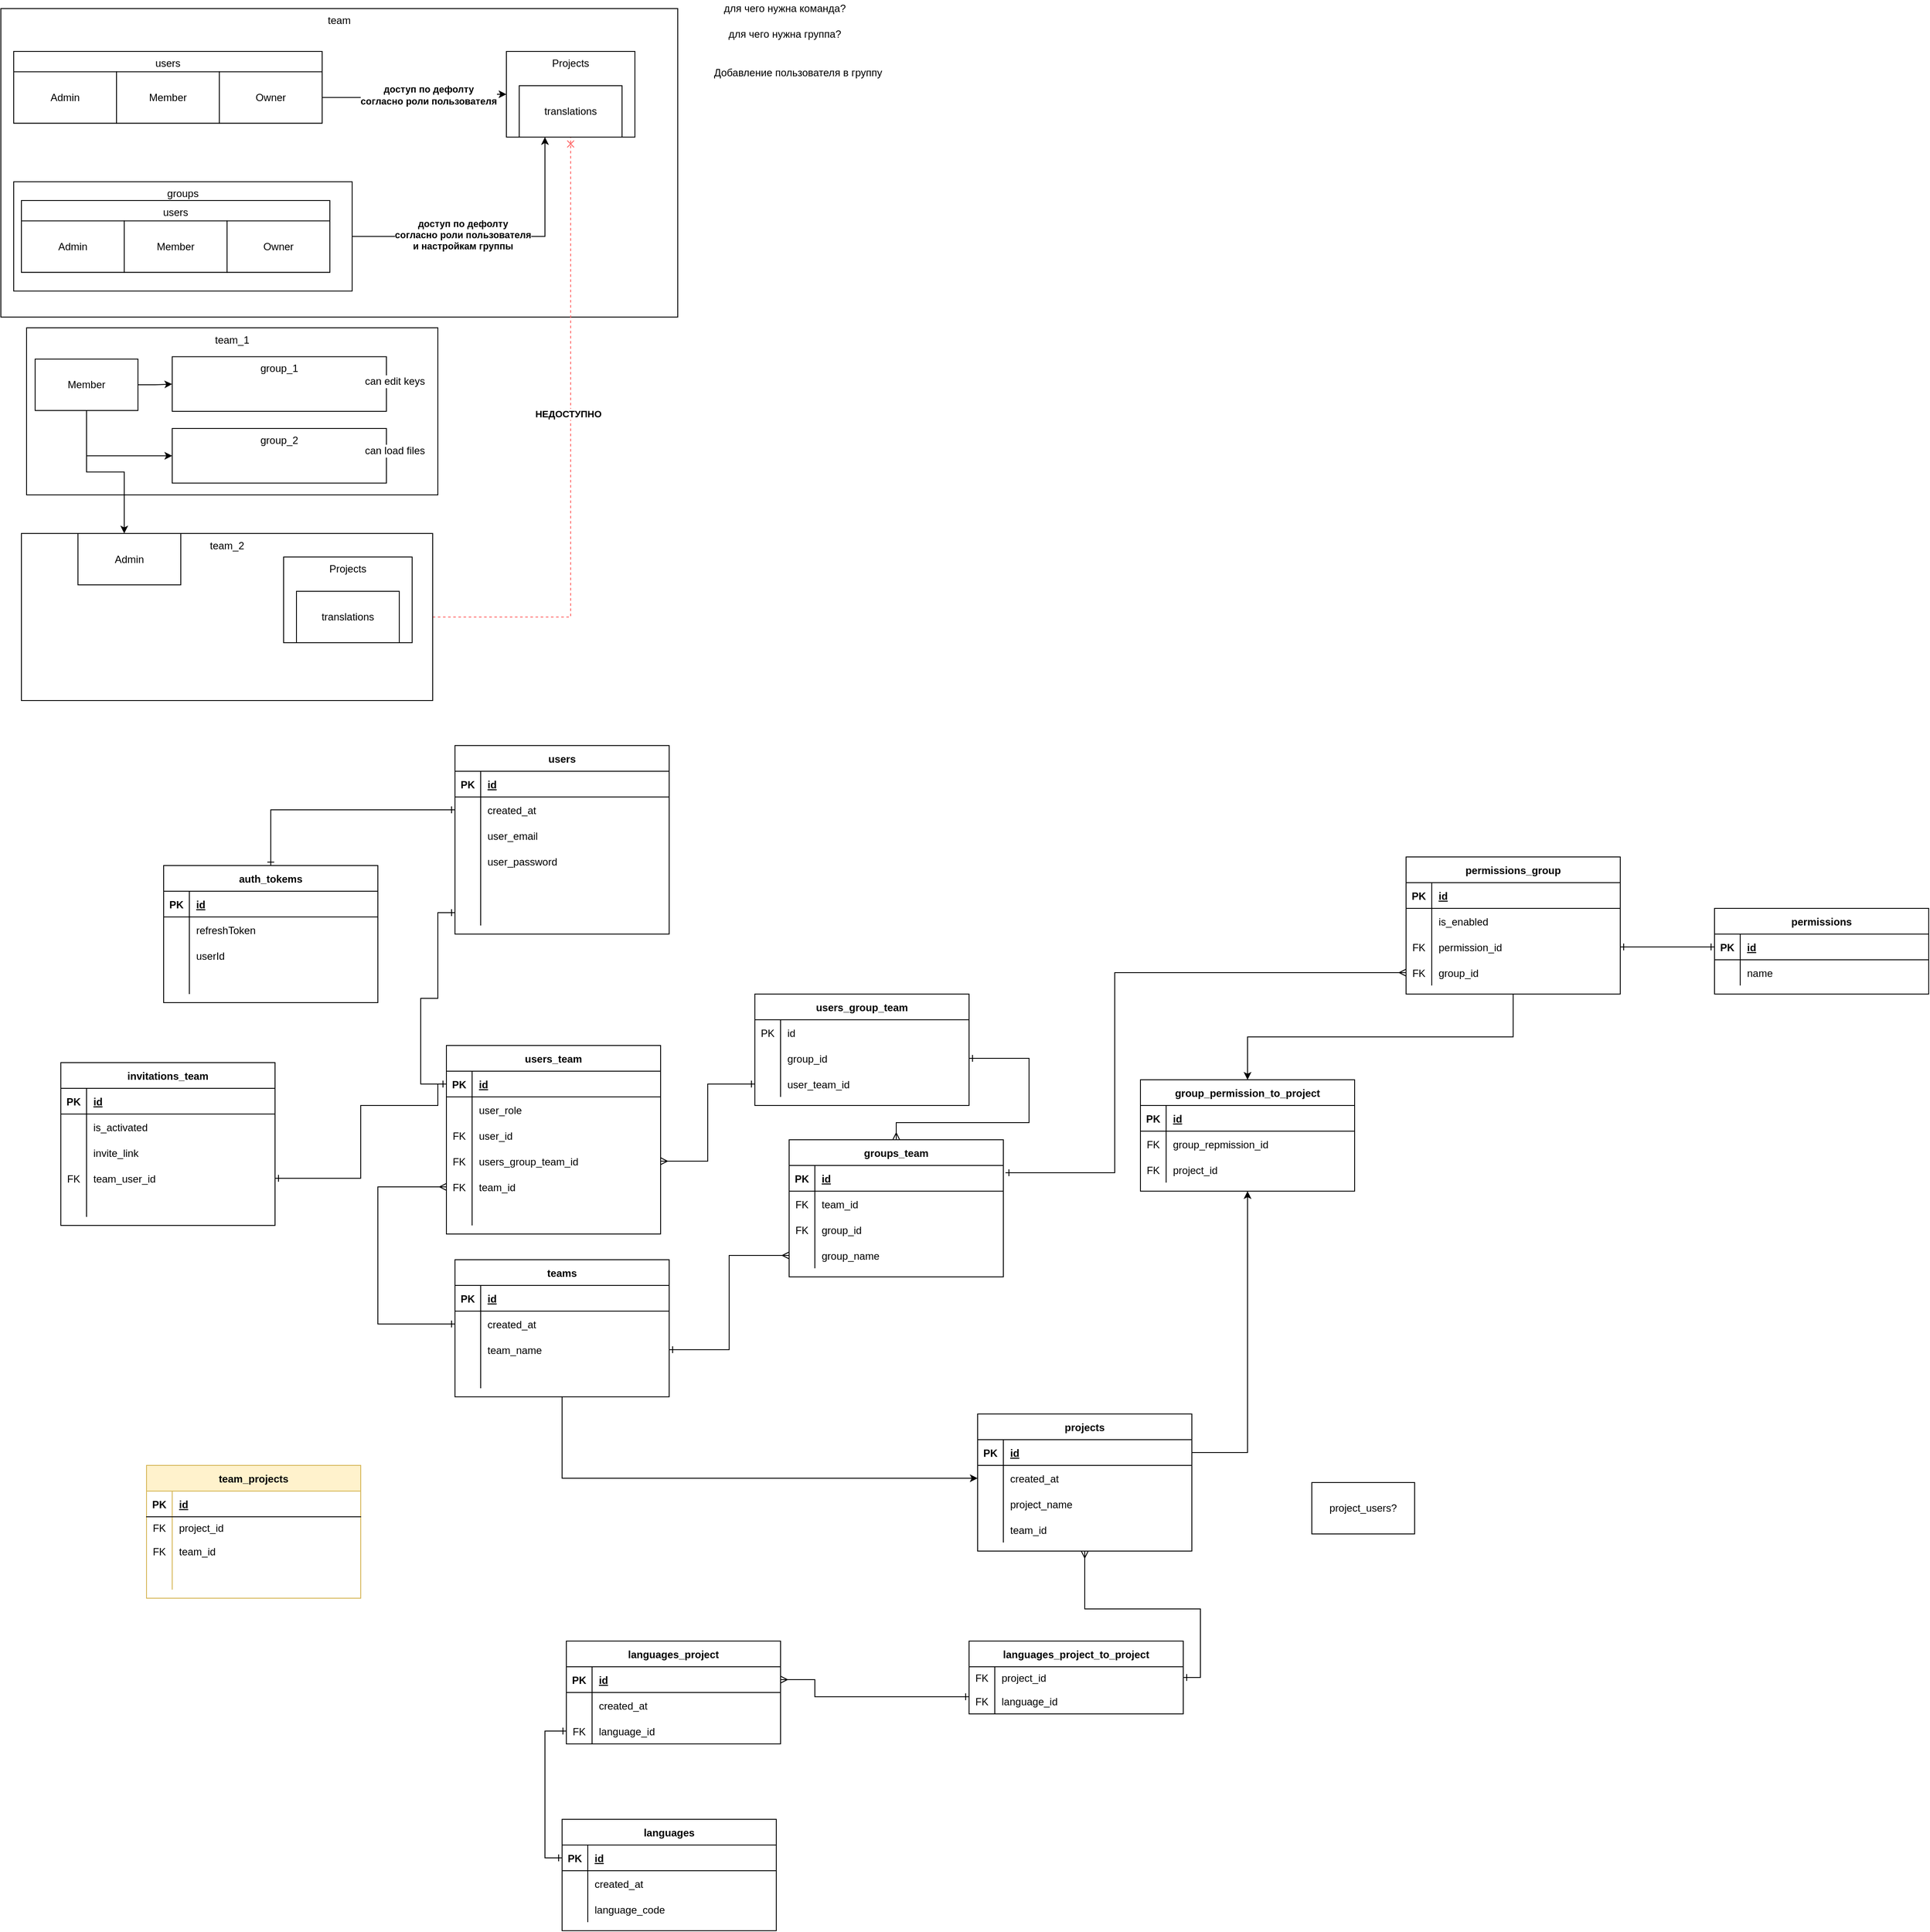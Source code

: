 <mxfile version="20.1.1" type="device"><diagram id="R2lEEEUBdFMjLlhIrx00" name="Page-1"><mxGraphModel dx="2336" dy="812" grid="1" gridSize="10" guides="1" tooltips="1" connect="1" arrows="1" fold="1" page="1" pageScale="1" pageWidth="850" pageHeight="1100" math="0" shadow="0" extFonts="Permanent Marker^https://fonts.googleapis.com/css?family=Permanent+Marker"><root><mxCell id="0"/><mxCell id="1" parent="0"/><mxCell id="0xfdZOPfm1r4pSrAuiBK-6" value="team" style="rounded=0;whiteSpace=wrap;html=1;verticalAlign=top;" parent="1" vertex="1"><mxGeometry x="-800" y="50" width="790" height="360" as="geometry"/></mxCell><mxCell id="0xfdZOPfm1r4pSrAuiBK-16" value="team_1" style="rounded=0;whiteSpace=wrap;html=1;verticalAlign=top;" parent="1" vertex="1"><mxGeometry x="-770" y="422.5" width="480" height="195" as="geometry"/></mxCell><mxCell id="2TW9F-puv7N_cifHF7IQ-30" value="users" style="shape=table;startSize=30;container=1;collapsible=1;childLayout=tableLayout;fixedRows=1;rowLines=0;fontStyle=1;align=center;resizeLast=1;" parent="1" vertex="1"><mxGeometry x="-270" y="910" width="250" height="220" as="geometry"/></mxCell><mxCell id="2TW9F-puv7N_cifHF7IQ-31" value="" style="shape=partialRectangle;collapsible=0;dropTarget=0;pointerEvents=0;fillColor=none;points=[[0,0.5],[1,0.5]];portConstraint=eastwest;top=0;left=0;right=0;bottom=1;" parent="2TW9F-puv7N_cifHF7IQ-30" vertex="1"><mxGeometry y="30" width="250" height="30" as="geometry"/></mxCell><mxCell id="2TW9F-puv7N_cifHF7IQ-32" value="PK" style="shape=partialRectangle;overflow=hidden;connectable=0;fillColor=none;top=0;left=0;bottom=0;right=0;fontStyle=1;" parent="2TW9F-puv7N_cifHF7IQ-31" vertex="1"><mxGeometry width="30" height="30" as="geometry"><mxRectangle width="30" height="30" as="alternateBounds"/></mxGeometry></mxCell><mxCell id="2TW9F-puv7N_cifHF7IQ-33" value="id" style="shape=partialRectangle;overflow=hidden;connectable=0;fillColor=none;top=0;left=0;bottom=0;right=0;align=left;spacingLeft=6;fontStyle=5;" parent="2TW9F-puv7N_cifHF7IQ-31" vertex="1"><mxGeometry x="30" width="220" height="30" as="geometry"><mxRectangle width="220" height="30" as="alternateBounds"/></mxGeometry></mxCell><mxCell id="2TW9F-puv7N_cifHF7IQ-34" value="" style="shape=partialRectangle;collapsible=0;dropTarget=0;pointerEvents=0;fillColor=none;points=[[0,0.5],[1,0.5]];portConstraint=eastwest;top=0;left=0;right=0;bottom=0;" parent="2TW9F-puv7N_cifHF7IQ-30" vertex="1"><mxGeometry y="60" width="250" height="30" as="geometry"/></mxCell><mxCell id="2TW9F-puv7N_cifHF7IQ-35" value="" style="shape=partialRectangle;overflow=hidden;connectable=0;fillColor=none;top=0;left=0;bottom=0;right=0;" parent="2TW9F-puv7N_cifHF7IQ-34" vertex="1"><mxGeometry width="30" height="30" as="geometry"><mxRectangle width="30" height="30" as="alternateBounds"/></mxGeometry></mxCell><mxCell id="2TW9F-puv7N_cifHF7IQ-36" value="created_at" style="shape=partialRectangle;overflow=hidden;connectable=0;fillColor=none;top=0;left=0;bottom=0;right=0;align=left;spacingLeft=6;" parent="2TW9F-puv7N_cifHF7IQ-34" vertex="1"><mxGeometry x="30" width="220" height="30" as="geometry"><mxRectangle width="220" height="30" as="alternateBounds"/></mxGeometry></mxCell><mxCell id="2TW9F-puv7N_cifHF7IQ-37" style="shape=partialRectangle;collapsible=0;dropTarget=0;pointerEvents=0;fillColor=none;points=[[0,0.5],[1,0.5]];portConstraint=eastwest;top=0;left=0;right=0;bottom=0;" parent="2TW9F-puv7N_cifHF7IQ-30" vertex="1"><mxGeometry y="90" width="250" height="30" as="geometry"/></mxCell><mxCell id="2TW9F-puv7N_cifHF7IQ-38" style="shape=partialRectangle;overflow=hidden;connectable=0;fillColor=none;top=0;left=0;bottom=0;right=0;" parent="2TW9F-puv7N_cifHF7IQ-37" vertex="1"><mxGeometry width="30" height="30" as="geometry"><mxRectangle width="30" height="30" as="alternateBounds"/></mxGeometry></mxCell><mxCell id="2TW9F-puv7N_cifHF7IQ-39" value="user_email" style="shape=partialRectangle;overflow=hidden;connectable=0;fillColor=none;top=0;left=0;bottom=0;right=0;align=left;spacingLeft=6;" parent="2TW9F-puv7N_cifHF7IQ-37" vertex="1"><mxGeometry x="30" width="220" height="30" as="geometry"><mxRectangle width="220" height="30" as="alternateBounds"/></mxGeometry></mxCell><mxCell id="2TW9F-puv7N_cifHF7IQ-40" style="shape=partialRectangle;collapsible=0;dropTarget=0;pointerEvents=0;fillColor=none;points=[[0,0.5],[1,0.5]];portConstraint=eastwest;top=0;left=0;right=0;bottom=0;" parent="2TW9F-puv7N_cifHF7IQ-30" vertex="1"><mxGeometry y="120" width="250" height="30" as="geometry"/></mxCell><mxCell id="2TW9F-puv7N_cifHF7IQ-41" style="shape=partialRectangle;overflow=hidden;connectable=0;fillColor=none;top=0;left=0;bottom=0;right=0;" parent="2TW9F-puv7N_cifHF7IQ-40" vertex="1"><mxGeometry width="30" height="30" as="geometry"><mxRectangle width="30" height="30" as="alternateBounds"/></mxGeometry></mxCell><mxCell id="2TW9F-puv7N_cifHF7IQ-42" value="user_password" style="shape=partialRectangle;overflow=hidden;connectable=0;fillColor=none;top=0;left=0;bottom=0;right=0;align=left;spacingLeft=6;" parent="2TW9F-puv7N_cifHF7IQ-40" vertex="1"><mxGeometry x="30" width="220" height="30" as="geometry"><mxRectangle width="220" height="30" as="alternateBounds"/></mxGeometry></mxCell><mxCell id="2TW9F-puv7N_cifHF7IQ-43" style="shape=partialRectangle;collapsible=0;dropTarget=0;pointerEvents=0;fillColor=none;points=[[0,0.5],[1,0.5]];portConstraint=eastwest;top=0;left=0;right=0;bottom=0;" parent="2TW9F-puv7N_cifHF7IQ-30" vertex="1"><mxGeometry y="150" width="250" height="30" as="geometry"/></mxCell><mxCell id="2TW9F-puv7N_cifHF7IQ-44" style="shape=partialRectangle;overflow=hidden;connectable=0;fillColor=none;top=0;left=0;bottom=0;right=0;" parent="2TW9F-puv7N_cifHF7IQ-43" vertex="1"><mxGeometry width="30" height="30" as="geometry"><mxRectangle width="30" height="30" as="alternateBounds"/></mxGeometry></mxCell><mxCell id="2TW9F-puv7N_cifHF7IQ-45" style="shape=partialRectangle;overflow=hidden;connectable=0;fillColor=none;top=0;left=0;bottom=0;right=0;align=left;spacingLeft=6;" parent="2TW9F-puv7N_cifHF7IQ-43" vertex="1"><mxGeometry x="30" width="220" height="30" as="geometry"><mxRectangle width="220" height="30" as="alternateBounds"/></mxGeometry></mxCell><mxCell id="2TW9F-puv7N_cifHF7IQ-46" style="shape=partialRectangle;collapsible=0;dropTarget=0;pointerEvents=0;fillColor=none;points=[[0,0.5],[1,0.5]];portConstraint=eastwest;top=0;left=0;right=0;bottom=0;" parent="2TW9F-puv7N_cifHF7IQ-30" vertex="1"><mxGeometry y="180" width="250" height="30" as="geometry"/></mxCell><mxCell id="2TW9F-puv7N_cifHF7IQ-47" style="shape=partialRectangle;overflow=hidden;connectable=0;fillColor=none;top=0;left=0;bottom=0;right=0;" parent="2TW9F-puv7N_cifHF7IQ-46" vertex="1"><mxGeometry width="30" height="30" as="geometry"><mxRectangle width="30" height="30" as="alternateBounds"/></mxGeometry></mxCell><mxCell id="2TW9F-puv7N_cifHF7IQ-48" style="shape=partialRectangle;overflow=hidden;connectable=0;fillColor=none;top=0;left=0;bottom=0;right=0;align=left;spacingLeft=6;" parent="2TW9F-puv7N_cifHF7IQ-46" vertex="1"><mxGeometry x="30" width="220" height="30" as="geometry"><mxRectangle width="220" height="30" as="alternateBounds"/></mxGeometry></mxCell><mxCell id="0xfdZOPfm1r4pSrAuiBK-77" style="edgeStyle=orthogonalEdgeStyle;rounded=0;orthogonalLoop=1;jettySize=auto;html=1;entryX=0;entryY=0.5;entryDx=0;entryDy=0;endArrow=classic;endFill=1;strokeColor=#000000;" parent="1" source="2TW9F-puv7N_cifHF7IQ-49" target="2TW9F-puv7N_cifHF7IQ-66" edge="1"><mxGeometry relative="1" as="geometry"/></mxCell><mxCell id="2TW9F-puv7N_cifHF7IQ-49" value="teams" style="shape=table;startSize=30;container=1;collapsible=1;childLayout=tableLayout;fixedRows=1;rowLines=0;fontStyle=1;align=center;resizeLast=1;" parent="1" vertex="1"><mxGeometry x="-270" y="1510" width="250" height="160" as="geometry"/></mxCell><mxCell id="2TW9F-puv7N_cifHF7IQ-50" value="" style="shape=partialRectangle;collapsible=0;dropTarget=0;pointerEvents=0;fillColor=none;points=[[0,0.5],[1,0.5]];portConstraint=eastwest;top=0;left=0;right=0;bottom=1;" parent="2TW9F-puv7N_cifHF7IQ-49" vertex="1"><mxGeometry y="30" width="250" height="30" as="geometry"/></mxCell><mxCell id="2TW9F-puv7N_cifHF7IQ-51" value="PK" style="shape=partialRectangle;overflow=hidden;connectable=0;fillColor=none;top=0;left=0;bottom=0;right=0;fontStyle=1;" parent="2TW9F-puv7N_cifHF7IQ-50" vertex="1"><mxGeometry width="30" height="30" as="geometry"><mxRectangle width="30" height="30" as="alternateBounds"/></mxGeometry></mxCell><mxCell id="2TW9F-puv7N_cifHF7IQ-52" value="id" style="shape=partialRectangle;overflow=hidden;connectable=0;fillColor=none;top=0;left=0;bottom=0;right=0;align=left;spacingLeft=6;fontStyle=5;" parent="2TW9F-puv7N_cifHF7IQ-50" vertex="1"><mxGeometry x="30" width="220" height="30" as="geometry"><mxRectangle width="220" height="30" as="alternateBounds"/></mxGeometry></mxCell><mxCell id="2TW9F-puv7N_cifHF7IQ-53" value="" style="shape=partialRectangle;collapsible=0;dropTarget=0;pointerEvents=0;fillColor=none;points=[[0,0.5],[1,0.5]];portConstraint=eastwest;top=0;left=0;right=0;bottom=0;" parent="2TW9F-puv7N_cifHF7IQ-49" vertex="1"><mxGeometry y="60" width="250" height="30" as="geometry"/></mxCell><mxCell id="2TW9F-puv7N_cifHF7IQ-54" value="" style="shape=partialRectangle;overflow=hidden;connectable=0;fillColor=none;top=0;left=0;bottom=0;right=0;" parent="2TW9F-puv7N_cifHF7IQ-53" vertex="1"><mxGeometry width="30" height="30" as="geometry"><mxRectangle width="30" height="30" as="alternateBounds"/></mxGeometry></mxCell><mxCell id="2TW9F-puv7N_cifHF7IQ-55" value="created_at" style="shape=partialRectangle;overflow=hidden;connectable=0;fillColor=none;top=0;left=0;bottom=0;right=0;align=left;spacingLeft=6;" parent="2TW9F-puv7N_cifHF7IQ-53" vertex="1"><mxGeometry x="30" width="220" height="30" as="geometry"><mxRectangle width="220" height="30" as="alternateBounds"/></mxGeometry></mxCell><mxCell id="2TW9F-puv7N_cifHF7IQ-59" style="shape=partialRectangle;collapsible=0;dropTarget=0;pointerEvents=0;fillColor=none;points=[[0,0.5],[1,0.5]];portConstraint=eastwest;top=0;left=0;right=0;bottom=0;" parent="2TW9F-puv7N_cifHF7IQ-49" vertex="1"><mxGeometry y="90" width="250" height="30" as="geometry"/></mxCell><mxCell id="2TW9F-puv7N_cifHF7IQ-60" style="shape=partialRectangle;overflow=hidden;connectable=0;fillColor=none;top=0;left=0;bottom=0;right=0;" parent="2TW9F-puv7N_cifHF7IQ-59" vertex="1"><mxGeometry width="30" height="30" as="geometry"><mxRectangle width="30" height="30" as="alternateBounds"/></mxGeometry></mxCell><mxCell id="2TW9F-puv7N_cifHF7IQ-61" value="team_name" style="shape=partialRectangle;overflow=hidden;connectable=0;fillColor=none;top=0;left=0;bottom=0;right=0;align=left;spacingLeft=6;" parent="2TW9F-puv7N_cifHF7IQ-59" vertex="1"><mxGeometry x="30" width="220" height="30" as="geometry"><mxRectangle width="220" height="30" as="alternateBounds"/></mxGeometry></mxCell><mxCell id="2TW9F-puv7N_cifHF7IQ-56" style="shape=partialRectangle;collapsible=0;dropTarget=0;pointerEvents=0;fillColor=none;points=[[0,0.5],[1,0.5]];portConstraint=eastwest;top=0;left=0;right=0;bottom=0;" parent="2TW9F-puv7N_cifHF7IQ-49" vertex="1"><mxGeometry y="120" width="250" height="30" as="geometry"/></mxCell><mxCell id="2TW9F-puv7N_cifHF7IQ-57" style="shape=partialRectangle;overflow=hidden;connectable=0;fillColor=none;top=0;left=0;bottom=0;right=0;" parent="2TW9F-puv7N_cifHF7IQ-56" vertex="1"><mxGeometry width="30" height="30" as="geometry"><mxRectangle width="30" height="30" as="alternateBounds"/></mxGeometry></mxCell><mxCell id="2TW9F-puv7N_cifHF7IQ-58" style="shape=partialRectangle;overflow=hidden;connectable=0;fillColor=none;top=0;left=0;bottom=0;right=0;align=left;spacingLeft=6;" parent="2TW9F-puv7N_cifHF7IQ-56" vertex="1"><mxGeometry x="30" width="220" height="30" as="geometry"><mxRectangle width="220" height="30" as="alternateBounds"/></mxGeometry></mxCell><mxCell id="2TW9F-puv7N_cifHF7IQ-62" value="projects" style="shape=table;startSize=30;container=1;collapsible=1;childLayout=tableLayout;fixedRows=1;rowLines=0;fontStyle=1;align=center;resizeLast=1;" parent="1" vertex="1"><mxGeometry x="340" y="1690" width="250" height="160" as="geometry"/></mxCell><mxCell id="2TW9F-puv7N_cifHF7IQ-63" value="" style="shape=partialRectangle;collapsible=0;dropTarget=0;pointerEvents=0;fillColor=none;points=[[0,0.5],[1,0.5]];portConstraint=eastwest;top=0;left=0;right=0;bottom=1;" parent="2TW9F-puv7N_cifHF7IQ-62" vertex="1"><mxGeometry y="30" width="250" height="30" as="geometry"/></mxCell><mxCell id="2TW9F-puv7N_cifHF7IQ-64" value="PK" style="shape=partialRectangle;overflow=hidden;connectable=0;fillColor=none;top=0;left=0;bottom=0;right=0;fontStyle=1;" parent="2TW9F-puv7N_cifHF7IQ-63" vertex="1"><mxGeometry width="30" height="30" as="geometry"><mxRectangle width="30" height="30" as="alternateBounds"/></mxGeometry></mxCell><mxCell id="2TW9F-puv7N_cifHF7IQ-65" value="id" style="shape=partialRectangle;overflow=hidden;connectable=0;fillColor=none;top=0;left=0;bottom=0;right=0;align=left;spacingLeft=6;fontStyle=5;" parent="2TW9F-puv7N_cifHF7IQ-63" vertex="1"><mxGeometry x="30" width="220" height="30" as="geometry"><mxRectangle width="220" height="30" as="alternateBounds"/></mxGeometry></mxCell><mxCell id="2TW9F-puv7N_cifHF7IQ-66" value="" style="shape=partialRectangle;collapsible=0;dropTarget=0;pointerEvents=0;fillColor=none;points=[[0,0.5],[1,0.5]];portConstraint=eastwest;top=0;left=0;right=0;bottom=0;" parent="2TW9F-puv7N_cifHF7IQ-62" vertex="1"><mxGeometry y="60" width="250" height="30" as="geometry"/></mxCell><mxCell id="2TW9F-puv7N_cifHF7IQ-67" value="" style="shape=partialRectangle;overflow=hidden;connectable=0;fillColor=none;top=0;left=0;bottom=0;right=0;" parent="2TW9F-puv7N_cifHF7IQ-66" vertex="1"><mxGeometry width="30" height="30" as="geometry"><mxRectangle width="30" height="30" as="alternateBounds"/></mxGeometry></mxCell><mxCell id="2TW9F-puv7N_cifHF7IQ-68" value="created_at" style="shape=partialRectangle;overflow=hidden;connectable=0;fillColor=none;top=0;left=0;bottom=0;right=0;align=left;spacingLeft=6;" parent="2TW9F-puv7N_cifHF7IQ-66" vertex="1"><mxGeometry x="30" width="220" height="30" as="geometry"><mxRectangle width="220" height="30" as="alternateBounds"/></mxGeometry></mxCell><mxCell id="2TW9F-puv7N_cifHF7IQ-69" style="shape=partialRectangle;collapsible=0;dropTarget=0;pointerEvents=0;fillColor=none;points=[[0,0.5],[1,0.5]];portConstraint=eastwest;top=0;left=0;right=0;bottom=0;" parent="2TW9F-puv7N_cifHF7IQ-62" vertex="1"><mxGeometry y="90" width="250" height="30" as="geometry"/></mxCell><mxCell id="2TW9F-puv7N_cifHF7IQ-70" style="shape=partialRectangle;overflow=hidden;connectable=0;fillColor=none;top=0;left=0;bottom=0;right=0;" parent="2TW9F-puv7N_cifHF7IQ-69" vertex="1"><mxGeometry width="30" height="30" as="geometry"><mxRectangle width="30" height="30" as="alternateBounds"/></mxGeometry></mxCell><mxCell id="2TW9F-puv7N_cifHF7IQ-71" value="project_name" style="shape=partialRectangle;overflow=hidden;connectable=0;fillColor=none;top=0;left=0;bottom=0;right=0;align=left;spacingLeft=6;" parent="2TW9F-puv7N_cifHF7IQ-69" vertex="1"><mxGeometry x="30" width="220" height="30" as="geometry"><mxRectangle width="220" height="30" as="alternateBounds"/></mxGeometry></mxCell><mxCell id="2TW9F-puv7N_cifHF7IQ-72" style="shape=partialRectangle;collapsible=0;dropTarget=0;pointerEvents=0;fillColor=none;points=[[0,0.5],[1,0.5]];portConstraint=eastwest;top=0;left=0;right=0;bottom=0;" parent="2TW9F-puv7N_cifHF7IQ-62" vertex="1"><mxGeometry y="120" width="250" height="30" as="geometry"/></mxCell><mxCell id="2TW9F-puv7N_cifHF7IQ-73" style="shape=partialRectangle;overflow=hidden;connectable=0;fillColor=none;top=0;left=0;bottom=0;right=0;" parent="2TW9F-puv7N_cifHF7IQ-72" vertex="1"><mxGeometry width="30" height="30" as="geometry"><mxRectangle width="30" height="30" as="alternateBounds"/></mxGeometry></mxCell><mxCell id="2TW9F-puv7N_cifHF7IQ-74" value="team_id" style="shape=partialRectangle;overflow=hidden;connectable=0;fillColor=none;top=0;left=0;bottom=0;right=0;align=left;spacingLeft=6;" parent="2TW9F-puv7N_cifHF7IQ-72" vertex="1"><mxGeometry x="30" width="220" height="30" as="geometry"><mxRectangle width="220" height="30" as="alternateBounds"/></mxGeometry></mxCell><mxCell id="2TW9F-puv7N_cifHF7IQ-75" value="languages" style="shape=table;startSize=30;container=1;collapsible=1;childLayout=tableLayout;fixedRows=1;rowLines=0;fontStyle=1;align=center;resizeLast=1;" parent="1" vertex="1"><mxGeometry x="-145" y="2163" width="250" height="130" as="geometry"/></mxCell><mxCell id="2TW9F-puv7N_cifHF7IQ-76" value="" style="shape=partialRectangle;collapsible=0;dropTarget=0;pointerEvents=0;fillColor=none;points=[[0,0.5],[1,0.5]];portConstraint=eastwest;top=0;left=0;right=0;bottom=1;" parent="2TW9F-puv7N_cifHF7IQ-75" vertex="1"><mxGeometry y="30" width="250" height="30" as="geometry"/></mxCell><mxCell id="2TW9F-puv7N_cifHF7IQ-77" value="PK" style="shape=partialRectangle;overflow=hidden;connectable=0;fillColor=none;top=0;left=0;bottom=0;right=0;fontStyle=1;" parent="2TW9F-puv7N_cifHF7IQ-76" vertex="1"><mxGeometry width="30" height="30" as="geometry"><mxRectangle width="30" height="30" as="alternateBounds"/></mxGeometry></mxCell><mxCell id="2TW9F-puv7N_cifHF7IQ-78" value="id" style="shape=partialRectangle;overflow=hidden;connectable=0;fillColor=none;top=0;left=0;bottom=0;right=0;align=left;spacingLeft=6;fontStyle=5;" parent="2TW9F-puv7N_cifHF7IQ-76" vertex="1"><mxGeometry x="30" width="220" height="30" as="geometry"><mxRectangle width="220" height="30" as="alternateBounds"/></mxGeometry></mxCell><mxCell id="2TW9F-puv7N_cifHF7IQ-79" value="" style="shape=partialRectangle;collapsible=0;dropTarget=0;pointerEvents=0;fillColor=none;points=[[0,0.5],[1,0.5]];portConstraint=eastwest;top=0;left=0;right=0;bottom=0;" parent="2TW9F-puv7N_cifHF7IQ-75" vertex="1"><mxGeometry y="60" width="250" height="30" as="geometry"/></mxCell><mxCell id="2TW9F-puv7N_cifHF7IQ-80" value="" style="shape=partialRectangle;overflow=hidden;connectable=0;fillColor=none;top=0;left=0;bottom=0;right=0;" parent="2TW9F-puv7N_cifHF7IQ-79" vertex="1"><mxGeometry width="30" height="30" as="geometry"><mxRectangle width="30" height="30" as="alternateBounds"/></mxGeometry></mxCell><mxCell id="2TW9F-puv7N_cifHF7IQ-81" value="created_at" style="shape=partialRectangle;overflow=hidden;connectable=0;fillColor=none;top=0;left=0;bottom=0;right=0;align=left;spacingLeft=6;" parent="2TW9F-puv7N_cifHF7IQ-79" vertex="1"><mxGeometry x="30" width="220" height="30" as="geometry"><mxRectangle width="220" height="30" as="alternateBounds"/></mxGeometry></mxCell><mxCell id="2TW9F-puv7N_cifHF7IQ-85" style="shape=partialRectangle;collapsible=0;dropTarget=0;pointerEvents=0;fillColor=none;points=[[0,0.5],[1,0.5]];portConstraint=eastwest;top=0;left=0;right=0;bottom=0;" parent="2TW9F-puv7N_cifHF7IQ-75" vertex="1"><mxGeometry y="90" width="250" height="30" as="geometry"/></mxCell><mxCell id="2TW9F-puv7N_cifHF7IQ-86" style="shape=partialRectangle;overflow=hidden;connectable=0;fillColor=none;top=0;left=0;bottom=0;right=0;" parent="2TW9F-puv7N_cifHF7IQ-85" vertex="1"><mxGeometry width="30" height="30" as="geometry"><mxRectangle width="30" height="30" as="alternateBounds"/></mxGeometry></mxCell><mxCell id="2TW9F-puv7N_cifHF7IQ-87" value="language_code" style="shape=partialRectangle;overflow=hidden;connectable=0;fillColor=none;top=0;left=0;bottom=0;right=0;align=left;spacingLeft=6;" parent="2TW9F-puv7N_cifHF7IQ-85" vertex="1"><mxGeometry x="30" width="220" height="30" as="geometry"><mxRectangle width="220" height="30" as="alternateBounds"/></mxGeometry></mxCell><mxCell id="2TW9F-puv7N_cifHF7IQ-88" value="auth_tokems" style="shape=table;startSize=30;container=1;collapsible=1;childLayout=tableLayout;fixedRows=1;rowLines=0;fontStyle=1;align=center;resizeLast=1;" parent="1" vertex="1"><mxGeometry x="-610" y="1050" width="250" height="160" as="geometry"/></mxCell><mxCell id="2TW9F-puv7N_cifHF7IQ-89" value="" style="shape=partialRectangle;collapsible=0;dropTarget=0;pointerEvents=0;fillColor=none;points=[[0,0.5],[1,0.5]];portConstraint=eastwest;top=0;left=0;right=0;bottom=1;" parent="2TW9F-puv7N_cifHF7IQ-88" vertex="1"><mxGeometry y="30" width="250" height="30" as="geometry"/></mxCell><mxCell id="2TW9F-puv7N_cifHF7IQ-90" value="PK" style="shape=partialRectangle;overflow=hidden;connectable=0;fillColor=none;top=0;left=0;bottom=0;right=0;fontStyle=1;" parent="2TW9F-puv7N_cifHF7IQ-89" vertex="1"><mxGeometry width="30" height="30" as="geometry"><mxRectangle width="30" height="30" as="alternateBounds"/></mxGeometry></mxCell><mxCell id="2TW9F-puv7N_cifHF7IQ-91" value="id" style="shape=partialRectangle;overflow=hidden;connectable=0;fillColor=none;top=0;left=0;bottom=0;right=0;align=left;spacingLeft=6;fontStyle=5;" parent="2TW9F-puv7N_cifHF7IQ-89" vertex="1"><mxGeometry x="30" width="220" height="30" as="geometry"><mxRectangle width="220" height="30" as="alternateBounds"/></mxGeometry></mxCell><mxCell id="2TW9F-puv7N_cifHF7IQ-92" value="" style="shape=partialRectangle;collapsible=0;dropTarget=0;pointerEvents=0;fillColor=none;points=[[0,0.5],[1,0.5]];portConstraint=eastwest;top=0;left=0;right=0;bottom=0;" parent="2TW9F-puv7N_cifHF7IQ-88" vertex="1"><mxGeometry y="60" width="250" height="30" as="geometry"/></mxCell><mxCell id="2TW9F-puv7N_cifHF7IQ-93" value="" style="shape=partialRectangle;overflow=hidden;connectable=0;fillColor=none;top=0;left=0;bottom=0;right=0;" parent="2TW9F-puv7N_cifHF7IQ-92" vertex="1"><mxGeometry width="30" height="30" as="geometry"><mxRectangle width="30" height="30" as="alternateBounds"/></mxGeometry></mxCell><mxCell id="2TW9F-puv7N_cifHF7IQ-94" value="refreshToken" style="shape=partialRectangle;overflow=hidden;connectable=0;fillColor=none;top=0;left=0;bottom=0;right=0;align=left;spacingLeft=6;" parent="2TW9F-puv7N_cifHF7IQ-92" vertex="1"><mxGeometry x="30" width="220" height="30" as="geometry"><mxRectangle width="220" height="30" as="alternateBounds"/></mxGeometry></mxCell><mxCell id="2TW9F-puv7N_cifHF7IQ-95" style="shape=partialRectangle;collapsible=0;dropTarget=0;pointerEvents=0;fillColor=none;points=[[0,0.5],[1,0.5]];portConstraint=eastwest;top=0;left=0;right=0;bottom=0;" parent="2TW9F-puv7N_cifHF7IQ-88" vertex="1"><mxGeometry y="90" width="250" height="30" as="geometry"/></mxCell><mxCell id="2TW9F-puv7N_cifHF7IQ-96" style="shape=partialRectangle;overflow=hidden;connectable=0;fillColor=none;top=0;left=0;bottom=0;right=0;" parent="2TW9F-puv7N_cifHF7IQ-95" vertex="1"><mxGeometry width="30" height="30" as="geometry"><mxRectangle width="30" height="30" as="alternateBounds"/></mxGeometry></mxCell><mxCell id="2TW9F-puv7N_cifHF7IQ-97" value="userId" style="shape=partialRectangle;overflow=hidden;connectable=0;fillColor=none;top=0;left=0;bottom=0;right=0;align=left;spacingLeft=6;" parent="2TW9F-puv7N_cifHF7IQ-95" vertex="1"><mxGeometry x="30" width="220" height="30" as="geometry"><mxRectangle width="220" height="30" as="alternateBounds"/></mxGeometry></mxCell><mxCell id="2TW9F-puv7N_cifHF7IQ-98" style="shape=partialRectangle;collapsible=0;dropTarget=0;pointerEvents=0;fillColor=none;points=[[0,0.5],[1,0.5]];portConstraint=eastwest;top=0;left=0;right=0;bottom=0;" parent="2TW9F-puv7N_cifHF7IQ-88" vertex="1"><mxGeometry y="120" width="250" height="30" as="geometry"/></mxCell><mxCell id="2TW9F-puv7N_cifHF7IQ-99" style="shape=partialRectangle;overflow=hidden;connectable=0;fillColor=none;top=0;left=0;bottom=0;right=0;" parent="2TW9F-puv7N_cifHF7IQ-98" vertex="1"><mxGeometry width="30" height="30" as="geometry"><mxRectangle width="30" height="30" as="alternateBounds"/></mxGeometry></mxCell><mxCell id="2TW9F-puv7N_cifHF7IQ-100" style="shape=partialRectangle;overflow=hidden;connectable=0;fillColor=none;top=0;left=0;bottom=0;right=0;align=left;spacingLeft=6;" parent="2TW9F-puv7N_cifHF7IQ-98" vertex="1"><mxGeometry x="30" width="220" height="30" as="geometry"><mxRectangle width="220" height="30" as="alternateBounds"/></mxGeometry></mxCell><mxCell id="2TW9F-puv7N_cifHF7IQ-101" value="users_team" style="shape=table;startSize=30;container=1;collapsible=1;childLayout=tableLayout;fixedRows=1;rowLines=0;fontStyle=1;align=center;resizeLast=1;" parent="1" vertex="1"><mxGeometry x="-280" y="1260" width="250" height="220" as="geometry"/></mxCell><mxCell id="2TW9F-puv7N_cifHF7IQ-102" value="" style="shape=partialRectangle;collapsible=0;dropTarget=0;pointerEvents=0;fillColor=none;points=[[0,0.5],[1,0.5]];portConstraint=eastwest;top=0;left=0;right=0;bottom=1;" parent="2TW9F-puv7N_cifHF7IQ-101" vertex="1"><mxGeometry y="30" width="250" height="30" as="geometry"/></mxCell><mxCell id="2TW9F-puv7N_cifHF7IQ-103" value="PK" style="shape=partialRectangle;overflow=hidden;connectable=0;fillColor=none;top=0;left=0;bottom=0;right=0;fontStyle=1;" parent="2TW9F-puv7N_cifHF7IQ-102" vertex="1"><mxGeometry width="30" height="30" as="geometry"><mxRectangle width="30" height="30" as="alternateBounds"/></mxGeometry></mxCell><mxCell id="2TW9F-puv7N_cifHF7IQ-104" value="id" style="shape=partialRectangle;overflow=hidden;connectable=0;fillColor=none;top=0;left=0;bottom=0;right=0;align=left;spacingLeft=6;fontStyle=5;" parent="2TW9F-puv7N_cifHF7IQ-102" vertex="1"><mxGeometry x="30" width="220" height="30" as="geometry"><mxRectangle width="220" height="30" as="alternateBounds"/></mxGeometry></mxCell><mxCell id="2TW9F-puv7N_cifHF7IQ-105" value="" style="shape=partialRectangle;collapsible=0;dropTarget=0;pointerEvents=0;fillColor=none;points=[[0,0.5],[1,0.5]];portConstraint=eastwest;top=0;left=0;right=0;bottom=0;" parent="2TW9F-puv7N_cifHF7IQ-101" vertex="1"><mxGeometry y="60" width="250" height="30" as="geometry"/></mxCell><mxCell id="2TW9F-puv7N_cifHF7IQ-106" value="" style="shape=partialRectangle;overflow=hidden;connectable=0;fillColor=none;top=0;left=0;bottom=0;right=0;" parent="2TW9F-puv7N_cifHF7IQ-105" vertex="1"><mxGeometry width="30" height="30" as="geometry"><mxRectangle width="30" height="30" as="alternateBounds"/></mxGeometry></mxCell><mxCell id="2TW9F-puv7N_cifHF7IQ-107" value="user_role" style="shape=partialRectangle;overflow=hidden;connectable=0;fillColor=none;top=0;left=0;bottom=0;right=0;align=left;spacingLeft=6;" parent="2TW9F-puv7N_cifHF7IQ-105" vertex="1"><mxGeometry x="30" width="220" height="30" as="geometry"><mxRectangle width="220" height="30" as="alternateBounds"/></mxGeometry></mxCell><mxCell id="2TW9F-puv7N_cifHF7IQ-108" style="shape=partialRectangle;collapsible=0;dropTarget=0;pointerEvents=0;fillColor=none;points=[[0,0.5],[1,0.5]];portConstraint=eastwest;top=0;left=0;right=0;bottom=0;" parent="2TW9F-puv7N_cifHF7IQ-101" vertex="1"><mxGeometry y="90" width="250" height="30" as="geometry"/></mxCell><mxCell id="2TW9F-puv7N_cifHF7IQ-109" value="FK" style="shape=partialRectangle;overflow=hidden;connectable=0;fillColor=none;top=0;left=0;bottom=0;right=0;" parent="2TW9F-puv7N_cifHF7IQ-108" vertex="1"><mxGeometry width="30" height="30" as="geometry"><mxRectangle width="30" height="30" as="alternateBounds"/></mxGeometry></mxCell><mxCell id="2TW9F-puv7N_cifHF7IQ-110" value="user_id" style="shape=partialRectangle;overflow=hidden;connectable=0;fillColor=none;top=0;left=0;bottom=0;right=0;align=left;spacingLeft=6;" parent="2TW9F-puv7N_cifHF7IQ-108" vertex="1"><mxGeometry x="30" width="220" height="30" as="geometry"><mxRectangle width="220" height="30" as="alternateBounds"/></mxGeometry></mxCell><mxCell id="2TW9F-puv7N_cifHF7IQ-111" style="shape=partialRectangle;collapsible=0;dropTarget=0;pointerEvents=0;fillColor=none;points=[[0,0.5],[1,0.5]];portConstraint=eastwest;top=0;left=0;right=0;bottom=0;" parent="2TW9F-puv7N_cifHF7IQ-101" vertex="1"><mxGeometry y="120" width="250" height="30" as="geometry"/></mxCell><mxCell id="2TW9F-puv7N_cifHF7IQ-112" value="FK" style="shape=partialRectangle;overflow=hidden;connectable=0;fillColor=none;top=0;left=0;bottom=0;right=0;" parent="2TW9F-puv7N_cifHF7IQ-111" vertex="1"><mxGeometry width="30" height="30" as="geometry"><mxRectangle width="30" height="30" as="alternateBounds"/></mxGeometry></mxCell><mxCell id="2TW9F-puv7N_cifHF7IQ-113" value="users_group_team_id" style="shape=partialRectangle;overflow=hidden;connectable=0;fillColor=none;top=0;left=0;bottom=0;right=0;align=left;spacingLeft=6;" parent="2TW9F-puv7N_cifHF7IQ-111" vertex="1"><mxGeometry x="30" width="220" height="30" as="geometry"><mxRectangle width="220" height="30" as="alternateBounds"/></mxGeometry></mxCell><mxCell id="2TW9F-puv7N_cifHF7IQ-114" style="shape=partialRectangle;collapsible=0;dropTarget=0;pointerEvents=0;fillColor=none;points=[[0,0.5],[1,0.5]];portConstraint=eastwest;top=0;left=0;right=0;bottom=0;" parent="2TW9F-puv7N_cifHF7IQ-101" vertex="1"><mxGeometry y="150" width="250" height="30" as="geometry"/></mxCell><mxCell id="2TW9F-puv7N_cifHF7IQ-115" value="FK" style="shape=partialRectangle;overflow=hidden;connectable=0;fillColor=none;top=0;left=0;bottom=0;right=0;" parent="2TW9F-puv7N_cifHF7IQ-114" vertex="1"><mxGeometry width="30" height="30" as="geometry"><mxRectangle width="30" height="30" as="alternateBounds"/></mxGeometry></mxCell><mxCell id="2TW9F-puv7N_cifHF7IQ-116" value="team_id" style="shape=partialRectangle;overflow=hidden;connectable=0;fillColor=none;top=0;left=0;bottom=0;right=0;align=left;spacingLeft=6;" parent="2TW9F-puv7N_cifHF7IQ-114" vertex="1"><mxGeometry x="30" width="220" height="30" as="geometry"><mxRectangle width="220" height="30" as="alternateBounds"/></mxGeometry></mxCell><mxCell id="M35j_1nsS8adB6_K95cP-1" style="shape=partialRectangle;collapsible=0;dropTarget=0;pointerEvents=0;fillColor=none;points=[[0,0.5],[1,0.5]];portConstraint=eastwest;top=0;left=0;right=0;bottom=0;" vertex="1" parent="2TW9F-puv7N_cifHF7IQ-101"><mxGeometry y="180" width="250" height="30" as="geometry"/></mxCell><mxCell id="M35j_1nsS8adB6_K95cP-2" style="shape=partialRectangle;overflow=hidden;connectable=0;fillColor=none;top=0;left=0;bottom=0;right=0;" vertex="1" parent="M35j_1nsS8adB6_K95cP-1"><mxGeometry width="30" height="30" as="geometry"><mxRectangle width="30" height="30" as="alternateBounds"/></mxGeometry></mxCell><mxCell id="M35j_1nsS8adB6_K95cP-3" style="shape=partialRectangle;overflow=hidden;connectable=0;fillColor=none;top=0;left=0;bottom=0;right=0;align=left;spacingLeft=6;" vertex="1" parent="M35j_1nsS8adB6_K95cP-1"><mxGeometry x="30" width="220" height="30" as="geometry"><mxRectangle width="220" height="30" as="alternateBounds"/></mxGeometry></mxCell><mxCell id="2TW9F-puv7N_cifHF7IQ-217" style="edgeStyle=orthogonalEdgeStyle;rounded=0;orthogonalLoop=1;jettySize=auto;html=1;entryX=0;entryY=0.5;entryDx=0;entryDy=0;startArrow=ERmany;startFill=0;endArrow=ERone;endFill=0;strokeColor=default;exitX=1;exitY=0.5;exitDx=0;exitDy=0;" parent="1" source="2TW9F-puv7N_cifHF7IQ-111" target="2TW9F-puv7N_cifHF7IQ-212" edge="1"><mxGeometry relative="1" as="geometry"><mxPoint x="600" y="1430" as="sourcePoint"/></mxGeometry></mxCell><mxCell id="0xfdZOPfm1r4pSrAuiBK-99" style="edgeStyle=orthogonalEdgeStyle;rounded=0;orthogonalLoop=1;jettySize=auto;html=1;exitX=0.5;exitY=1;exitDx=0;exitDy=0;entryX=0.5;entryY=0;entryDx=0;entryDy=0;endArrow=classic;endFill=1;strokeColor=#000000;" parent="1" source="2TW9F-puv7N_cifHF7IQ-185" target="0xfdZOPfm1r4pSrAuiBK-83" edge="1"><mxGeometry relative="1" as="geometry"/></mxCell><mxCell id="2TW9F-puv7N_cifHF7IQ-175" value="permissions" style="shape=table;startSize=30;container=1;collapsible=1;childLayout=tableLayout;fixedRows=1;rowLines=0;fontStyle=1;align=center;resizeLast=1;" parent="1" vertex="1"><mxGeometry x="1200" y="1100" width="250" height="100" as="geometry"/></mxCell><mxCell id="2TW9F-puv7N_cifHF7IQ-176" value="" style="shape=partialRectangle;collapsible=0;dropTarget=0;pointerEvents=0;fillColor=none;points=[[0,0.5],[1,0.5]];portConstraint=eastwest;top=0;left=0;right=0;bottom=1;" parent="2TW9F-puv7N_cifHF7IQ-175" vertex="1"><mxGeometry y="30" width="250" height="30" as="geometry"/></mxCell><mxCell id="2TW9F-puv7N_cifHF7IQ-177" value="PK" style="shape=partialRectangle;overflow=hidden;connectable=0;fillColor=none;top=0;left=0;bottom=0;right=0;fontStyle=1;" parent="2TW9F-puv7N_cifHF7IQ-176" vertex="1"><mxGeometry width="30" height="30" as="geometry"><mxRectangle width="30" height="30" as="alternateBounds"/></mxGeometry></mxCell><mxCell id="2TW9F-puv7N_cifHF7IQ-178" value="id" style="shape=partialRectangle;overflow=hidden;connectable=0;fillColor=none;top=0;left=0;bottom=0;right=0;align=left;spacingLeft=6;fontStyle=5;" parent="2TW9F-puv7N_cifHF7IQ-176" vertex="1"><mxGeometry x="30" width="220" height="30" as="geometry"><mxRectangle width="220" height="30" as="alternateBounds"/></mxGeometry></mxCell><mxCell id="2TW9F-puv7N_cifHF7IQ-179" value="" style="shape=partialRectangle;collapsible=0;dropTarget=0;pointerEvents=0;fillColor=none;points=[[0,0.5],[1,0.5]];portConstraint=eastwest;top=0;left=0;right=0;bottom=0;" parent="2TW9F-puv7N_cifHF7IQ-175" vertex="1"><mxGeometry y="60" width="250" height="30" as="geometry"/></mxCell><mxCell id="2TW9F-puv7N_cifHF7IQ-180" value="" style="shape=partialRectangle;overflow=hidden;connectable=0;fillColor=none;top=0;left=0;bottom=0;right=0;" parent="2TW9F-puv7N_cifHF7IQ-179" vertex="1"><mxGeometry width="30" height="30" as="geometry"><mxRectangle width="30" height="30" as="alternateBounds"/></mxGeometry></mxCell><mxCell id="2TW9F-puv7N_cifHF7IQ-181" value="name" style="shape=partialRectangle;overflow=hidden;connectable=0;fillColor=none;top=0;left=0;bottom=0;right=0;align=left;spacingLeft=6;" parent="2TW9F-puv7N_cifHF7IQ-179" vertex="1"><mxGeometry x="30" width="220" height="30" as="geometry"><mxRectangle width="220" height="30" as="alternateBounds"/></mxGeometry></mxCell><mxCell id="2TW9F-puv7N_cifHF7IQ-185" value="permissions_group" style="shape=table;startSize=30;container=1;collapsible=1;childLayout=tableLayout;fixedRows=1;rowLines=0;fontStyle=1;align=center;resizeLast=1;" parent="1" vertex="1"><mxGeometry x="840" y="1040" width="250" height="160" as="geometry"/></mxCell><mxCell id="2TW9F-puv7N_cifHF7IQ-186" value="" style="shape=partialRectangle;collapsible=0;dropTarget=0;pointerEvents=0;fillColor=none;points=[[0,0.5],[1,0.5]];portConstraint=eastwest;top=0;left=0;right=0;bottom=1;" parent="2TW9F-puv7N_cifHF7IQ-185" vertex="1"><mxGeometry y="30" width="250" height="30" as="geometry"/></mxCell><mxCell id="2TW9F-puv7N_cifHF7IQ-187" value="PK" style="shape=partialRectangle;overflow=hidden;connectable=0;fillColor=none;top=0;left=0;bottom=0;right=0;fontStyle=1;" parent="2TW9F-puv7N_cifHF7IQ-186" vertex="1"><mxGeometry width="30" height="30" as="geometry"><mxRectangle width="30" height="30" as="alternateBounds"/></mxGeometry></mxCell><mxCell id="2TW9F-puv7N_cifHF7IQ-188" value="id" style="shape=partialRectangle;overflow=hidden;connectable=0;fillColor=none;top=0;left=0;bottom=0;right=0;align=left;spacingLeft=6;fontStyle=5;" parent="2TW9F-puv7N_cifHF7IQ-186" vertex="1"><mxGeometry x="30" width="220" height="30" as="geometry"><mxRectangle width="220" height="30" as="alternateBounds"/></mxGeometry></mxCell><mxCell id="2TW9F-puv7N_cifHF7IQ-189" value="" style="shape=partialRectangle;collapsible=0;dropTarget=0;pointerEvents=0;fillColor=none;points=[[0,0.5],[1,0.5]];portConstraint=eastwest;top=0;left=0;right=0;bottom=0;" parent="2TW9F-puv7N_cifHF7IQ-185" vertex="1"><mxGeometry y="60" width="250" height="30" as="geometry"/></mxCell><mxCell id="2TW9F-puv7N_cifHF7IQ-190" value="" style="shape=partialRectangle;overflow=hidden;connectable=0;fillColor=none;top=0;left=0;bottom=0;right=0;" parent="2TW9F-puv7N_cifHF7IQ-189" vertex="1"><mxGeometry width="30" height="30" as="geometry"><mxRectangle width="30" height="30" as="alternateBounds"/></mxGeometry></mxCell><mxCell id="2TW9F-puv7N_cifHF7IQ-191" value="is_enabled" style="shape=partialRectangle;overflow=hidden;connectable=0;fillColor=none;top=0;left=0;bottom=0;right=0;align=left;spacingLeft=6;" parent="2TW9F-puv7N_cifHF7IQ-189" vertex="1"><mxGeometry x="30" width="220" height="30" as="geometry"><mxRectangle width="220" height="30" as="alternateBounds"/></mxGeometry></mxCell><mxCell id="2TW9F-puv7N_cifHF7IQ-192" style="shape=partialRectangle;collapsible=0;dropTarget=0;pointerEvents=0;fillColor=none;points=[[0,0.5],[1,0.5]];portConstraint=eastwest;top=0;left=0;right=0;bottom=0;" parent="2TW9F-puv7N_cifHF7IQ-185" vertex="1"><mxGeometry y="90" width="250" height="30" as="geometry"/></mxCell><mxCell id="2TW9F-puv7N_cifHF7IQ-193" value="FK" style="shape=partialRectangle;overflow=hidden;connectable=0;fillColor=none;top=0;left=0;bottom=0;right=0;" parent="2TW9F-puv7N_cifHF7IQ-192" vertex="1"><mxGeometry width="30" height="30" as="geometry"><mxRectangle width="30" height="30" as="alternateBounds"/></mxGeometry></mxCell><mxCell id="2TW9F-puv7N_cifHF7IQ-194" value="permission_id" style="shape=partialRectangle;overflow=hidden;connectable=0;fillColor=none;top=0;left=0;bottom=0;right=0;align=left;spacingLeft=6;" parent="2TW9F-puv7N_cifHF7IQ-192" vertex="1"><mxGeometry x="30" width="220" height="30" as="geometry"><mxRectangle width="220" height="30" as="alternateBounds"/></mxGeometry></mxCell><mxCell id="2TW9F-puv7N_cifHF7IQ-239" style="shape=partialRectangle;collapsible=0;dropTarget=0;pointerEvents=0;fillColor=none;points=[[0,0.5],[1,0.5]];portConstraint=eastwest;top=0;left=0;right=0;bottom=0;" parent="2TW9F-puv7N_cifHF7IQ-185" vertex="1"><mxGeometry y="120" width="250" height="30" as="geometry"/></mxCell><mxCell id="2TW9F-puv7N_cifHF7IQ-240" value="FK" style="shape=partialRectangle;overflow=hidden;connectable=0;fillColor=none;top=0;left=0;bottom=0;right=0;" parent="2TW9F-puv7N_cifHF7IQ-239" vertex="1"><mxGeometry width="30" height="30" as="geometry"><mxRectangle width="30" height="30" as="alternateBounds"/></mxGeometry></mxCell><mxCell id="2TW9F-puv7N_cifHF7IQ-241" value="group_id" style="shape=partialRectangle;overflow=hidden;connectable=0;fillColor=none;top=0;left=0;bottom=0;right=0;align=left;spacingLeft=6;" parent="2TW9F-puv7N_cifHF7IQ-239" vertex="1"><mxGeometry x="30" width="220" height="30" as="geometry"><mxRectangle width="220" height="30" as="alternateBounds"/></mxGeometry></mxCell><mxCell id="2TW9F-puv7N_cifHF7IQ-195" style="edgeStyle=orthogonalEdgeStyle;rounded=0;orthogonalLoop=1;jettySize=auto;html=1;entryX=0;entryY=0.5;entryDx=0;entryDy=0;endArrow=ERone;endFill=0;startArrow=ERone;startFill=0;" parent="1" target="2TW9F-puv7N_cifHF7IQ-34" edge="1"><mxGeometry relative="1" as="geometry"><mxPoint x="-485" y="1050" as="sourcePoint"/><Array as="points"><mxPoint x="-485" y="985"/></Array></mxGeometry></mxCell><mxCell id="2TW9F-puv7N_cifHF7IQ-202" style="edgeStyle=orthogonalEdgeStyle;rounded=0;orthogonalLoop=1;jettySize=auto;html=1;endArrow=ERone;endFill=0;startArrow=ERmany;startFill=0;entryX=0;entryY=0.5;entryDx=0;entryDy=0;exitX=0;exitY=0.5;exitDx=0;exitDy=0;" parent="1" source="2TW9F-puv7N_cifHF7IQ-114" target="2TW9F-puv7N_cifHF7IQ-53" edge="1"><mxGeometry relative="1" as="geometry"><Array as="points"><mxPoint x="-360" y="1425"/><mxPoint x="-360" y="1585"/></Array></mxGeometry></mxCell><mxCell id="2TW9F-puv7N_cifHF7IQ-204" style="edgeStyle=orthogonalEdgeStyle;rounded=0;orthogonalLoop=1;jettySize=auto;html=1;entryX=0;entryY=0.5;entryDx=0;entryDy=0;endArrow=ERone;endFill=0;strokeColor=default;startArrow=ERone;startFill=0;exitX=0;exitY=0.5;exitDx=0;exitDy=0;" parent="1" source="2TW9F-puv7N_cifHF7IQ-102" target="2TW9F-puv7N_cifHF7IQ-46" edge="1"><mxGeometry relative="1" as="geometry"><Array as="points"><mxPoint x="-310" y="1305"/><mxPoint x="-310" y="1205"/><mxPoint x="-290" y="1205"/><mxPoint x="-290" y="1105"/></Array><mxPoint x="-300" y="1270" as="sourcePoint"/></mxGeometry></mxCell><mxCell id="2TW9F-puv7N_cifHF7IQ-205" value="users_group_team" style="shape=table;startSize=30;container=1;collapsible=1;childLayout=tableLayout;fixedRows=1;rowLines=0;fontStyle=1;align=center;resizeLast=1;" parent="1" vertex="1"><mxGeometry x="80" y="1200" width="250" height="130" as="geometry"/></mxCell><mxCell id="0xfdZOPfm1r4pSrAuiBK-101" style="shape=partialRectangle;collapsible=0;dropTarget=0;pointerEvents=0;fillColor=none;points=[[0,0.5],[1,0.5]];portConstraint=eastwest;top=0;left=0;right=0;bottom=0;" parent="2TW9F-puv7N_cifHF7IQ-205" vertex="1"><mxGeometry y="30" width="250" height="30" as="geometry"/></mxCell><mxCell id="0xfdZOPfm1r4pSrAuiBK-102" value="PK" style="shape=partialRectangle;overflow=hidden;connectable=0;fillColor=none;top=0;left=0;bottom=0;right=0;" parent="0xfdZOPfm1r4pSrAuiBK-101" vertex="1"><mxGeometry width="30" height="30" as="geometry"><mxRectangle width="30" height="30" as="alternateBounds"/></mxGeometry></mxCell><mxCell id="0xfdZOPfm1r4pSrAuiBK-103" value="id" style="shape=partialRectangle;overflow=hidden;connectable=0;fillColor=none;top=0;left=0;bottom=0;right=0;align=left;spacingLeft=6;" parent="0xfdZOPfm1r4pSrAuiBK-101" vertex="1"><mxGeometry x="30" width="220" height="30" as="geometry"><mxRectangle width="220" height="30" as="alternateBounds"/></mxGeometry></mxCell><mxCell id="2TW9F-puv7N_cifHF7IQ-209" value="" style="shape=partialRectangle;collapsible=0;dropTarget=0;pointerEvents=0;fillColor=none;points=[[0,0.5],[1,0.5]];portConstraint=eastwest;top=0;left=0;right=0;bottom=0;" parent="2TW9F-puv7N_cifHF7IQ-205" vertex="1"><mxGeometry y="60" width="250" height="30" as="geometry"/></mxCell><mxCell id="2TW9F-puv7N_cifHF7IQ-210" value="" style="shape=partialRectangle;overflow=hidden;connectable=0;fillColor=none;top=0;left=0;bottom=0;right=0;" parent="2TW9F-puv7N_cifHF7IQ-209" vertex="1"><mxGeometry width="30" height="30" as="geometry"><mxRectangle width="30" height="30" as="alternateBounds"/></mxGeometry></mxCell><mxCell id="2TW9F-puv7N_cifHF7IQ-211" value="group_id" style="shape=partialRectangle;overflow=hidden;connectable=0;fillColor=none;top=0;left=0;bottom=0;right=0;align=left;spacingLeft=6;" parent="2TW9F-puv7N_cifHF7IQ-209" vertex="1"><mxGeometry x="30" width="220" height="30" as="geometry"><mxRectangle width="220" height="30" as="alternateBounds"/></mxGeometry></mxCell><mxCell id="2TW9F-puv7N_cifHF7IQ-212" style="shape=partialRectangle;collapsible=0;dropTarget=0;pointerEvents=0;fillColor=none;points=[[0,0.5],[1,0.5]];portConstraint=eastwest;top=0;left=0;right=0;bottom=0;" parent="2TW9F-puv7N_cifHF7IQ-205" vertex="1"><mxGeometry y="90" width="250" height="30" as="geometry"/></mxCell><mxCell id="2TW9F-puv7N_cifHF7IQ-213" style="shape=partialRectangle;overflow=hidden;connectable=0;fillColor=none;top=0;left=0;bottom=0;right=0;" parent="2TW9F-puv7N_cifHF7IQ-212" vertex="1"><mxGeometry width="30" height="30" as="geometry"><mxRectangle width="30" height="30" as="alternateBounds"/></mxGeometry></mxCell><mxCell id="2TW9F-puv7N_cifHF7IQ-214" value="user_team_id" style="shape=partialRectangle;overflow=hidden;connectable=0;fillColor=none;top=0;left=0;bottom=0;right=0;align=left;spacingLeft=6;" parent="2TW9F-puv7N_cifHF7IQ-212" vertex="1"><mxGeometry x="30" width="220" height="30" as="geometry"><mxRectangle width="220" height="30" as="alternateBounds"/></mxGeometry></mxCell><mxCell id="2TW9F-puv7N_cifHF7IQ-218" style="rounded=0;orthogonalLoop=1;jettySize=auto;html=1;exitX=1;exitY=0.5;exitDx=0;exitDy=0;startArrow=ERone;startFill=0;endArrow=ERmany;endFill=0;strokeColor=default;edgeStyle=orthogonalEdgeStyle;" parent="1" source="2TW9F-puv7N_cifHF7IQ-209" target="0xfdZOPfm1r4pSrAuiBK-43" edge="1"><mxGeometry relative="1" as="geometry"><mxPoint x="310" y="1025" as="targetPoint"/><Array as="points"><mxPoint x="400" y="1275"/><mxPoint x="400" y="1350"/><mxPoint x="245" y="1350"/></Array></mxGeometry></mxCell><mxCell id="2TW9F-puv7N_cifHF7IQ-219" value="languages_project" style="shape=table;startSize=30;container=1;collapsible=1;childLayout=tableLayout;fixedRows=1;rowLines=0;fontStyle=1;align=center;resizeLast=1;" parent="1" vertex="1"><mxGeometry x="-140" y="1955" width="250" height="120" as="geometry"/></mxCell><mxCell id="2TW9F-puv7N_cifHF7IQ-220" value="" style="shape=partialRectangle;collapsible=0;dropTarget=0;pointerEvents=0;fillColor=none;points=[[0,0.5],[1,0.5]];portConstraint=eastwest;top=0;left=0;right=0;bottom=1;" parent="2TW9F-puv7N_cifHF7IQ-219" vertex="1"><mxGeometry y="30" width="250" height="30" as="geometry"/></mxCell><mxCell id="2TW9F-puv7N_cifHF7IQ-221" value="PK" style="shape=partialRectangle;overflow=hidden;connectable=0;fillColor=none;top=0;left=0;bottom=0;right=0;fontStyle=1;" parent="2TW9F-puv7N_cifHF7IQ-220" vertex="1"><mxGeometry width="30" height="30" as="geometry"><mxRectangle width="30" height="30" as="alternateBounds"/></mxGeometry></mxCell><mxCell id="2TW9F-puv7N_cifHF7IQ-222" value="id" style="shape=partialRectangle;overflow=hidden;connectable=0;fillColor=none;top=0;left=0;bottom=0;right=0;align=left;spacingLeft=6;fontStyle=5;" parent="2TW9F-puv7N_cifHF7IQ-220" vertex="1"><mxGeometry x="30" width="220" height="30" as="geometry"><mxRectangle width="220" height="30" as="alternateBounds"/></mxGeometry></mxCell><mxCell id="2TW9F-puv7N_cifHF7IQ-223" value="" style="shape=partialRectangle;collapsible=0;dropTarget=0;pointerEvents=0;fillColor=none;points=[[0,0.5],[1,0.5]];portConstraint=eastwest;top=0;left=0;right=0;bottom=0;" parent="2TW9F-puv7N_cifHF7IQ-219" vertex="1"><mxGeometry y="60" width="250" height="30" as="geometry"/></mxCell><mxCell id="2TW9F-puv7N_cifHF7IQ-224" value="" style="shape=partialRectangle;overflow=hidden;connectable=0;fillColor=none;top=0;left=0;bottom=0;right=0;" parent="2TW9F-puv7N_cifHF7IQ-223" vertex="1"><mxGeometry width="30" height="30" as="geometry"><mxRectangle width="30" height="30" as="alternateBounds"/></mxGeometry></mxCell><mxCell id="2TW9F-puv7N_cifHF7IQ-225" value="created_at" style="shape=partialRectangle;overflow=hidden;connectable=0;fillColor=none;top=0;left=0;bottom=0;right=0;align=left;spacingLeft=6;" parent="2TW9F-puv7N_cifHF7IQ-223" vertex="1"><mxGeometry x="30" width="220" height="30" as="geometry"><mxRectangle width="220" height="30" as="alternateBounds"/></mxGeometry></mxCell><mxCell id="2TW9F-puv7N_cifHF7IQ-229" style="shape=partialRectangle;collapsible=0;dropTarget=0;pointerEvents=0;fillColor=none;points=[[0,0.5],[1,0.5]];portConstraint=eastwest;top=0;left=0;right=0;bottom=0;" parent="2TW9F-puv7N_cifHF7IQ-219" vertex="1"><mxGeometry y="90" width="250" height="30" as="geometry"/></mxCell><mxCell id="2TW9F-puv7N_cifHF7IQ-230" value="FK" style="shape=partialRectangle;overflow=hidden;connectable=0;fillColor=none;top=0;left=0;bottom=0;right=0;" parent="2TW9F-puv7N_cifHF7IQ-229" vertex="1"><mxGeometry width="30" height="30" as="geometry"><mxRectangle width="30" height="30" as="alternateBounds"/></mxGeometry></mxCell><mxCell id="2TW9F-puv7N_cifHF7IQ-231" value="language_id" style="shape=partialRectangle;overflow=hidden;connectable=0;fillColor=none;top=0;left=0;bottom=0;right=0;align=left;spacingLeft=6;" parent="2TW9F-puv7N_cifHF7IQ-229" vertex="1"><mxGeometry x="30" width="220" height="30" as="geometry"><mxRectangle width="220" height="30" as="alternateBounds"/></mxGeometry></mxCell><mxCell id="2TW9F-puv7N_cifHF7IQ-234" style="rounded=0;orthogonalLoop=1;jettySize=auto;html=1;startArrow=ERmany;startFill=0;endArrow=ERone;endFill=0;strokeColor=default;exitX=1;exitY=0.5;exitDx=0;exitDy=0;edgeStyle=orthogonalEdgeStyle;" parent="1" source="2TW9F-puv7N_cifHF7IQ-220" target="0tzVYrdb3bu3O8yYbqKi-12" edge="1"><mxGeometry relative="1" as="geometry"><mxPoint x="550" y="2020" as="targetPoint"/><Array as="points"><mxPoint x="150" y="2000"/><mxPoint x="150" y="2020"/></Array></mxGeometry></mxCell><mxCell id="2TW9F-puv7N_cifHF7IQ-238" style="edgeStyle=orthogonalEdgeStyle;rounded=0;orthogonalLoop=1;jettySize=auto;html=1;entryX=0;entryY=0.5;entryDx=0;entryDy=0;startArrow=ERone;startFill=0;endArrow=ERone;endFill=0;strokeColor=default;exitX=1;exitY=0.5;exitDx=0;exitDy=0;" parent="1" source="2TW9F-puv7N_cifHF7IQ-192" target="2TW9F-puv7N_cifHF7IQ-176" edge="1"><mxGeometry relative="1" as="geometry"/></mxCell><mxCell id="2TW9F-puv7N_cifHF7IQ-242" style="edgeStyle=orthogonalEdgeStyle;rounded=0;orthogonalLoop=1;jettySize=auto;html=1;entryX=1.01;entryY=0.284;entryDx=0;entryDy=0;startArrow=ERmany;startFill=0;endArrow=ERone;endFill=0;strokeColor=default;entryPerimeter=0;" parent="1" source="2TW9F-puv7N_cifHF7IQ-239" target="0xfdZOPfm1r4pSrAuiBK-44" edge="1"><mxGeometry relative="1" as="geometry"><mxPoint x="497.5" y="920" as="targetPoint"/><Array as="points"><mxPoint x="500" y="1175"/><mxPoint x="500" y="1409"/></Array></mxGeometry></mxCell><mxCell id="0xfdZOPfm1r4pSrAuiBK-4" value="Projects" style="rounded=0;whiteSpace=wrap;html=1;verticalAlign=top;" parent="1" vertex="1"><mxGeometry x="-210" y="100" width="150" height="100" as="geometry"/></mxCell><mxCell id="0xfdZOPfm1r4pSrAuiBK-37" style="edgeStyle=orthogonalEdgeStyle;rounded=0;orthogonalLoop=1;jettySize=auto;html=1;exitX=1;exitY=0.5;exitDx=0;exitDy=0;entryX=0.25;entryY=1;entryDx=0;entryDy=0;endArrow=classic;endFill=1;strokeColor=#000000;" parent="1" source="0xfdZOPfm1r4pSrAuiBK-8" target="0xfdZOPfm1r4pSrAuiBK-31" edge="1"><mxGeometry relative="1" as="geometry"/></mxCell><mxCell id="0xfdZOPfm1r4pSrAuiBK-39" value="&lt;b&gt;доступ по дефолту&lt;br&gt;согласно роли пользователя&lt;br&gt;и настройкам группы&lt;br&gt;&lt;/b&gt;" style="edgeLabel;html=1;align=center;verticalAlign=middle;resizable=0;points=[];" parent="0xfdZOPfm1r4pSrAuiBK-37" vertex="1" connectable="0"><mxGeometry x="-0.247" y="2" relative="1" as="geometry"><mxPoint as="offset"/></mxGeometry></mxCell><mxCell id="0xfdZOPfm1r4pSrAuiBK-8" value="groups" style="rounded=0;whiteSpace=wrap;html=1;verticalAlign=top;" parent="1" vertex="1"><mxGeometry x="-785" y="252.12" width="395" height="127.5" as="geometry"/></mxCell><mxCell id="0xfdZOPfm1r4pSrAuiBK-9" value="для чего нужна команда?" style="text;html=1;strokeColor=none;fillColor=none;align=center;verticalAlign=middle;whiteSpace=wrap;rounded=0;" parent="1" vertex="1"><mxGeometry x="20" y="40" width="190" height="20" as="geometry"/></mxCell><mxCell id="0xfdZOPfm1r4pSrAuiBK-10" value="для чего нужна группа?" style="text;html=1;strokeColor=none;fillColor=none;align=center;verticalAlign=middle;whiteSpace=wrap;rounded=0;" parent="1" vertex="1"><mxGeometry x="20" y="70" width="190" height="20" as="geometry"/></mxCell><mxCell id="0xfdZOPfm1r4pSrAuiBK-11" value="Добавление пользователя в группу" style="text;html=1;align=center;verticalAlign=middle;resizable=0;points=[];autosize=1;strokeColor=none;fillColor=none;" parent="1" vertex="1"><mxGeometry x="20" y="110" width="220" height="30" as="geometry"/></mxCell><mxCell id="0xfdZOPfm1r4pSrAuiBK-19" value="" style="edgeStyle=orthogonalEdgeStyle;rounded=0;orthogonalLoop=1;jettySize=auto;html=1;" parent="1" source="0xfdZOPfm1r4pSrAuiBK-15" target="0xfdZOPfm1r4pSrAuiBK-17" edge="1"><mxGeometry relative="1" as="geometry"/></mxCell><mxCell id="0xfdZOPfm1r4pSrAuiBK-22" style="edgeStyle=orthogonalEdgeStyle;rounded=0;orthogonalLoop=1;jettySize=auto;html=1;exitX=0.5;exitY=1;exitDx=0;exitDy=0;entryX=0;entryY=0.5;entryDx=0;entryDy=0;" parent="1" source="0xfdZOPfm1r4pSrAuiBK-15" target="0xfdZOPfm1r4pSrAuiBK-18" edge="1"><mxGeometry relative="1" as="geometry"/></mxCell><mxCell id="0xfdZOPfm1r4pSrAuiBK-24" style="edgeStyle=orthogonalEdgeStyle;rounded=0;orthogonalLoop=1;jettySize=auto;html=1;entryX=0.25;entryY=0;entryDx=0;entryDy=0;" parent="1" source="0xfdZOPfm1r4pSrAuiBK-15" target="0xfdZOPfm1r4pSrAuiBK-23" edge="1"><mxGeometry relative="1" as="geometry"/></mxCell><mxCell id="0xfdZOPfm1r4pSrAuiBK-15" value="Member" style="rounded=0;whiteSpace=wrap;html=1;" parent="1" vertex="1"><mxGeometry x="-760" y="459" width="120" height="60" as="geometry"/></mxCell><mxCell id="0xfdZOPfm1r4pSrAuiBK-17" value="group_1" style="rounded=0;whiteSpace=wrap;html=1;verticalAlign=top;" parent="1" vertex="1"><mxGeometry x="-600" y="456.25" width="250" height="63.75" as="geometry"/></mxCell><mxCell id="0xfdZOPfm1r4pSrAuiBK-18" value="group_2" style="rounded=0;whiteSpace=wrap;html=1;verticalAlign=top;" parent="1" vertex="1"><mxGeometry x="-600" y="540" width="250" height="63.75" as="geometry"/></mxCell><mxCell id="0xfdZOPfm1r4pSrAuiBK-20" value="can edit keys" style="text;html=1;strokeColor=none;fillColor=none;align=center;verticalAlign=middle;whiteSpace=wrap;rounded=0;labelBackgroundColor=default;" parent="1" vertex="1"><mxGeometry x="-390" y="470" width="100" height="30" as="geometry"/></mxCell><mxCell id="0xfdZOPfm1r4pSrAuiBK-21" value="can load files" style="text;html=1;strokeColor=none;fillColor=none;align=center;verticalAlign=middle;whiteSpace=wrap;rounded=0;labelBackgroundColor=default;" parent="1" vertex="1"><mxGeometry x="-390" y="551" width="100" height="30" as="geometry"/></mxCell><mxCell id="0xfdZOPfm1r4pSrAuiBK-34" style="edgeStyle=orthogonalEdgeStyle;rounded=0;orthogonalLoop=1;jettySize=auto;html=1;entryX=0.5;entryY=1;entryDx=0;entryDy=0;strokeColor=#FF6666;dashed=1;endArrow=cross;endFill=0;" parent="1" source="0xfdZOPfm1r4pSrAuiBK-23" target="0xfdZOPfm1r4pSrAuiBK-31" edge="1"><mxGeometry relative="1" as="geometry"/></mxCell><mxCell id="0xfdZOPfm1r4pSrAuiBK-38" value="НЕДОСТУПНО" style="edgeLabel;html=1;align=center;verticalAlign=middle;resizable=0;points=[];fontStyle=1" parent="0xfdZOPfm1r4pSrAuiBK-34" vertex="1" connectable="0"><mxGeometry x="0.102" y="3" relative="1" as="geometry"><mxPoint y="-1" as="offset"/></mxGeometry></mxCell><mxCell id="0xfdZOPfm1r4pSrAuiBK-23" value="team_2" style="rounded=0;whiteSpace=wrap;html=1;verticalAlign=top;" parent="1" vertex="1"><mxGeometry x="-776" y="662.5" width="480" height="195" as="geometry"/></mxCell><mxCell id="0xfdZOPfm1r4pSrAuiBK-25" value="" style="group" parent="1" vertex="1" connectable="0"><mxGeometry x="-785" y="100" width="360" height="83.75" as="geometry"/></mxCell><mxCell id="0xfdZOPfm1r4pSrAuiBK-7" value="users" style="rounded=0;whiteSpace=wrap;html=1;verticalAlign=top;" parent="0xfdZOPfm1r4pSrAuiBK-25" vertex="1"><mxGeometry width="360" height="83.75" as="geometry"/></mxCell><mxCell id="0xfdZOPfm1r4pSrAuiBK-12" value="Admin" style="rounded=0;whiteSpace=wrap;html=1;" parent="0xfdZOPfm1r4pSrAuiBK-25" vertex="1"><mxGeometry y="23.75" width="120" height="60" as="geometry"/></mxCell><mxCell id="0xfdZOPfm1r4pSrAuiBK-13" value="Member" style="rounded=0;whiteSpace=wrap;html=1;" parent="0xfdZOPfm1r4pSrAuiBK-25" vertex="1"><mxGeometry x="120" y="23.75" width="120" height="60" as="geometry"/></mxCell><mxCell id="0xfdZOPfm1r4pSrAuiBK-14" value="Owner" style="rounded=0;whiteSpace=wrap;html=1;" parent="0xfdZOPfm1r4pSrAuiBK-25" vertex="1"><mxGeometry x="240" y="23.75" width="120" height="60" as="geometry"/></mxCell><mxCell id="0xfdZOPfm1r4pSrAuiBK-26" value="" style="group" parent="1" vertex="1" connectable="0"><mxGeometry x="-776" y="274" width="360" height="83.75" as="geometry"/></mxCell><mxCell id="0xfdZOPfm1r4pSrAuiBK-27" value="users" style="rounded=0;whiteSpace=wrap;html=1;verticalAlign=top;" parent="0xfdZOPfm1r4pSrAuiBK-26" vertex="1"><mxGeometry width="360" height="83.75" as="geometry"/></mxCell><mxCell id="0xfdZOPfm1r4pSrAuiBK-28" value="Admin" style="rounded=0;whiteSpace=wrap;html=1;" parent="0xfdZOPfm1r4pSrAuiBK-26" vertex="1"><mxGeometry y="23.75" width="120" height="60" as="geometry"/></mxCell><mxCell id="0xfdZOPfm1r4pSrAuiBK-29" value="Member" style="rounded=0;whiteSpace=wrap;html=1;" parent="0xfdZOPfm1r4pSrAuiBK-26" vertex="1"><mxGeometry x="120" y="23.75" width="120" height="60" as="geometry"/></mxCell><mxCell id="0xfdZOPfm1r4pSrAuiBK-30" value="Owner" style="rounded=0;whiteSpace=wrap;html=1;" parent="0xfdZOPfm1r4pSrAuiBK-26" vertex="1"><mxGeometry x="240" y="23.75" width="120" height="60" as="geometry"/></mxCell><mxCell id="0xfdZOPfm1r4pSrAuiBK-31" value="translations" style="rounded=0;whiteSpace=wrap;html=1;labelBackgroundColor=default;" parent="1" vertex="1"><mxGeometry x="-195" y="140" width="120" height="60" as="geometry"/></mxCell><mxCell id="0xfdZOPfm1r4pSrAuiBK-32" value="lj" style="edgeStyle=orthogonalEdgeStyle;rounded=0;orthogonalLoop=1;jettySize=auto;html=1;entryX=0;entryY=0.5;entryDx=0;entryDy=0;fontStyle=1" parent="1" source="0xfdZOPfm1r4pSrAuiBK-14" target="0xfdZOPfm1r4pSrAuiBK-4" edge="1"><mxGeometry relative="1" as="geometry"/></mxCell><mxCell id="0xfdZOPfm1r4pSrAuiBK-33" value="доступ по дефолту&lt;br&gt;согласно роли пользователя" style="edgeLabel;html=1;align=center;verticalAlign=middle;resizable=0;points=[];fontStyle=1" parent="0xfdZOPfm1r4pSrAuiBK-32" vertex="1" connectable="0"><mxGeometry x="0.162" y="3" relative="1" as="geometry"><mxPoint x="1" y="4" as="offset"/></mxGeometry></mxCell><mxCell id="0xfdZOPfm1r4pSrAuiBK-35" value="Projects" style="rounded=0;whiteSpace=wrap;html=1;verticalAlign=top;" parent="1" vertex="1"><mxGeometry x="-470" y="690" width="150" height="100" as="geometry"/></mxCell><mxCell id="0xfdZOPfm1r4pSrAuiBK-36" value="translations" style="rounded=0;whiteSpace=wrap;html=1;labelBackgroundColor=default;" parent="1" vertex="1"><mxGeometry x="-455" y="730" width="120" height="60" as="geometry"/></mxCell><mxCell id="0xfdZOPfm1r4pSrAuiBK-41" value="Admin" style="rounded=0;whiteSpace=wrap;html=1;" parent="1" vertex="1"><mxGeometry x="-710" y="662.5" width="120" height="60" as="geometry"/></mxCell><mxCell id="0xfdZOPfm1r4pSrAuiBK-43" value="groups_team" style="shape=table;startSize=30;container=1;collapsible=1;childLayout=tableLayout;fixedRows=1;rowLines=0;fontStyle=1;align=center;resizeLast=1;" parent="1" vertex="1"><mxGeometry x="120" y="1370" width="250" height="160" as="geometry"/></mxCell><mxCell id="0xfdZOPfm1r4pSrAuiBK-44" value="" style="shape=partialRectangle;collapsible=0;dropTarget=0;pointerEvents=0;fillColor=none;points=[[0,0.5],[1,0.5]];portConstraint=eastwest;top=0;left=0;right=0;bottom=1;" parent="0xfdZOPfm1r4pSrAuiBK-43" vertex="1"><mxGeometry y="30" width="250" height="30" as="geometry"/></mxCell><mxCell id="0xfdZOPfm1r4pSrAuiBK-45" value="PK" style="shape=partialRectangle;overflow=hidden;connectable=0;fillColor=none;top=0;left=0;bottom=0;right=0;fontStyle=1;" parent="0xfdZOPfm1r4pSrAuiBK-44" vertex="1"><mxGeometry width="30" height="30" as="geometry"><mxRectangle width="30" height="30" as="alternateBounds"/></mxGeometry></mxCell><mxCell id="0xfdZOPfm1r4pSrAuiBK-46" value="id" style="shape=partialRectangle;overflow=hidden;connectable=0;fillColor=none;top=0;left=0;bottom=0;right=0;align=left;spacingLeft=6;fontStyle=5;" parent="0xfdZOPfm1r4pSrAuiBK-44" vertex="1"><mxGeometry x="30" width="220" height="30" as="geometry"><mxRectangle width="220" height="30" as="alternateBounds"/></mxGeometry></mxCell><mxCell id="0xfdZOPfm1r4pSrAuiBK-47" value="" style="shape=partialRectangle;collapsible=0;dropTarget=0;pointerEvents=0;fillColor=none;points=[[0,0.5],[1,0.5]];portConstraint=eastwest;top=0;left=0;right=0;bottom=0;" parent="0xfdZOPfm1r4pSrAuiBK-43" vertex="1"><mxGeometry y="60" width="250" height="30" as="geometry"/></mxCell><mxCell id="0xfdZOPfm1r4pSrAuiBK-48" value="FK" style="shape=partialRectangle;overflow=hidden;connectable=0;fillColor=none;top=0;left=0;bottom=0;right=0;" parent="0xfdZOPfm1r4pSrAuiBK-47" vertex="1"><mxGeometry width="30" height="30" as="geometry"><mxRectangle width="30" height="30" as="alternateBounds"/></mxGeometry></mxCell><mxCell id="0xfdZOPfm1r4pSrAuiBK-49" value="team_id" style="shape=partialRectangle;overflow=hidden;connectable=0;fillColor=none;top=0;left=0;bottom=0;right=0;align=left;spacingLeft=6;" parent="0xfdZOPfm1r4pSrAuiBK-47" vertex="1"><mxGeometry x="30" width="220" height="30" as="geometry"><mxRectangle width="220" height="30" as="alternateBounds"/></mxGeometry></mxCell><mxCell id="0xfdZOPfm1r4pSrAuiBK-50" style="shape=partialRectangle;collapsible=0;dropTarget=0;pointerEvents=0;fillColor=none;points=[[0,0.5],[1,0.5]];portConstraint=eastwest;top=0;left=0;right=0;bottom=0;" parent="0xfdZOPfm1r4pSrAuiBK-43" vertex="1"><mxGeometry y="90" width="250" height="30" as="geometry"/></mxCell><mxCell id="0xfdZOPfm1r4pSrAuiBK-51" value="FK" style="shape=partialRectangle;overflow=hidden;connectable=0;fillColor=none;top=0;left=0;bottom=0;right=0;" parent="0xfdZOPfm1r4pSrAuiBK-50" vertex="1"><mxGeometry width="30" height="30" as="geometry"><mxRectangle width="30" height="30" as="alternateBounds"/></mxGeometry></mxCell><mxCell id="0xfdZOPfm1r4pSrAuiBK-52" value="group_id" style="shape=partialRectangle;overflow=hidden;connectable=0;fillColor=none;top=0;left=0;bottom=0;right=0;align=left;spacingLeft=6;" parent="0xfdZOPfm1r4pSrAuiBK-50" vertex="1"><mxGeometry x="30" width="220" height="30" as="geometry"><mxRectangle width="220" height="30" as="alternateBounds"/></mxGeometry></mxCell><mxCell id="0xfdZOPfm1r4pSrAuiBK-53" style="shape=partialRectangle;collapsible=0;dropTarget=0;pointerEvents=0;fillColor=none;points=[[0,0.5],[1,0.5]];portConstraint=eastwest;top=0;left=0;right=0;bottom=0;" parent="0xfdZOPfm1r4pSrAuiBK-43" vertex="1"><mxGeometry y="120" width="250" height="30" as="geometry"/></mxCell><mxCell id="0xfdZOPfm1r4pSrAuiBK-54" style="shape=partialRectangle;overflow=hidden;connectable=0;fillColor=none;top=0;left=0;bottom=0;right=0;" parent="0xfdZOPfm1r4pSrAuiBK-53" vertex="1"><mxGeometry width="30" height="30" as="geometry"><mxRectangle width="30" height="30" as="alternateBounds"/></mxGeometry></mxCell><mxCell id="0xfdZOPfm1r4pSrAuiBK-55" value="group_name" style="shape=partialRectangle;overflow=hidden;connectable=0;fillColor=none;top=0;left=0;bottom=0;right=0;align=left;spacingLeft=6;" parent="0xfdZOPfm1r4pSrAuiBK-53" vertex="1"><mxGeometry x="30" width="220" height="30" as="geometry"><mxRectangle width="220" height="30" as="alternateBounds"/></mxGeometry></mxCell><mxCell id="0xfdZOPfm1r4pSrAuiBK-56" style="edgeStyle=orthogonalEdgeStyle;rounded=0;orthogonalLoop=1;jettySize=auto;html=1;entryX=0;entryY=0.5;entryDx=0;entryDy=0;endArrow=ERmany;endFill=0;strokeColor=#000000;startArrow=ERone;startFill=0;" parent="1" source="2TW9F-puv7N_cifHF7IQ-59" target="0xfdZOPfm1r4pSrAuiBK-53" edge="1"><mxGeometry relative="1" as="geometry"/></mxCell><mxCell id="0xfdZOPfm1r4pSrAuiBK-62" value="team_projects" style="shape=table;startSize=30;container=1;collapsible=1;childLayout=tableLayout;fixedRows=1;rowLines=0;fontStyle=1;align=center;resizeLast=1;fillColor=#fff2cc;strokeColor=#d6b656;" parent="1" vertex="1"><mxGeometry x="-630" y="1750" width="250" height="155" as="geometry"/></mxCell><mxCell id="0xfdZOPfm1r4pSrAuiBK-63" value="" style="shape=partialRectangle;collapsible=0;dropTarget=0;pointerEvents=0;fillColor=none;points=[[0,0.5],[1,0.5]];portConstraint=eastwest;top=0;left=0;right=0;bottom=1;" parent="0xfdZOPfm1r4pSrAuiBK-62" vertex="1"><mxGeometry y="30" width="250" height="30" as="geometry"/></mxCell><mxCell id="0xfdZOPfm1r4pSrAuiBK-64" value="PK" style="shape=partialRectangle;overflow=hidden;connectable=0;fillColor=none;top=0;left=0;bottom=0;right=0;fontStyle=1;" parent="0xfdZOPfm1r4pSrAuiBK-63" vertex="1"><mxGeometry width="30" height="30" as="geometry"><mxRectangle width="30" height="30" as="alternateBounds"/></mxGeometry></mxCell><mxCell id="0xfdZOPfm1r4pSrAuiBK-65" value="id" style="shape=partialRectangle;overflow=hidden;connectable=0;fillColor=none;top=0;left=0;bottom=0;right=0;align=left;spacingLeft=6;fontStyle=5;" parent="0xfdZOPfm1r4pSrAuiBK-63" vertex="1"><mxGeometry x="30" width="220" height="30" as="geometry"><mxRectangle width="220" height="30" as="alternateBounds"/></mxGeometry></mxCell><mxCell id="0xfdZOPfm1r4pSrAuiBK-66" value="" style="shape=partialRectangle;collapsible=0;dropTarget=0;pointerEvents=0;fillColor=none;points=[[0,0.5],[1,0.5]];portConstraint=eastwest;top=0;left=0;right=0;bottom=0;" parent="0xfdZOPfm1r4pSrAuiBK-62" vertex="1"><mxGeometry y="60" width="250" height="25" as="geometry"/></mxCell><mxCell id="0xfdZOPfm1r4pSrAuiBK-67" value="FK" style="shape=partialRectangle;overflow=hidden;connectable=0;fillColor=none;top=0;left=0;bottom=0;right=0;" parent="0xfdZOPfm1r4pSrAuiBK-66" vertex="1"><mxGeometry width="30" height="25" as="geometry"><mxRectangle width="30" height="25" as="alternateBounds"/></mxGeometry></mxCell><mxCell id="0xfdZOPfm1r4pSrAuiBK-68" value="project_id" style="shape=partialRectangle;overflow=hidden;connectable=0;fillColor=none;top=0;left=0;bottom=0;right=0;align=left;spacingLeft=6;" parent="0xfdZOPfm1r4pSrAuiBK-66" vertex="1"><mxGeometry x="30" width="220" height="25" as="geometry"><mxRectangle width="220" height="25" as="alternateBounds"/></mxGeometry></mxCell><mxCell id="0xfdZOPfm1r4pSrAuiBK-69" style="shape=partialRectangle;collapsible=0;dropTarget=0;pointerEvents=0;fillColor=none;points=[[0,0.5],[1,0.5]];portConstraint=eastwest;top=0;left=0;right=0;bottom=0;" parent="0xfdZOPfm1r4pSrAuiBK-62" vertex="1"><mxGeometry y="85" width="250" height="30" as="geometry"/></mxCell><mxCell id="0xfdZOPfm1r4pSrAuiBK-70" value="FK" style="shape=partialRectangle;overflow=hidden;connectable=0;fillColor=none;top=0;left=0;bottom=0;right=0;" parent="0xfdZOPfm1r4pSrAuiBK-69" vertex="1"><mxGeometry width="30" height="30" as="geometry"><mxRectangle width="30" height="30" as="alternateBounds"/></mxGeometry></mxCell><mxCell id="0xfdZOPfm1r4pSrAuiBK-71" value="team_id" style="shape=partialRectangle;overflow=hidden;connectable=0;fillColor=none;top=0;left=0;bottom=0;right=0;align=left;spacingLeft=6;" parent="0xfdZOPfm1r4pSrAuiBK-69" vertex="1"><mxGeometry x="30" width="220" height="30" as="geometry"><mxRectangle width="220" height="30" as="alternateBounds"/></mxGeometry></mxCell><mxCell id="0xfdZOPfm1r4pSrAuiBK-72" style="shape=partialRectangle;collapsible=0;dropTarget=0;pointerEvents=0;fillColor=none;points=[[0,0.5],[1,0.5]];portConstraint=eastwest;top=0;left=0;right=0;bottom=0;" parent="0xfdZOPfm1r4pSrAuiBK-62" vertex="1"><mxGeometry y="115" width="250" height="30" as="geometry"/></mxCell><mxCell id="0xfdZOPfm1r4pSrAuiBK-73" style="shape=partialRectangle;overflow=hidden;connectable=0;fillColor=none;top=0;left=0;bottom=0;right=0;" parent="0xfdZOPfm1r4pSrAuiBK-72" vertex="1"><mxGeometry width="30" height="30" as="geometry"><mxRectangle width="30" height="30" as="alternateBounds"/></mxGeometry></mxCell><mxCell id="0xfdZOPfm1r4pSrAuiBK-74" style="shape=partialRectangle;overflow=hidden;connectable=0;fillColor=none;top=0;left=0;bottom=0;right=0;align=left;spacingLeft=6;" parent="0xfdZOPfm1r4pSrAuiBK-72" vertex="1"><mxGeometry x="30" width="220" height="30" as="geometry"><mxRectangle width="220" height="30" as="alternateBounds"/></mxGeometry></mxCell><mxCell id="0xfdZOPfm1r4pSrAuiBK-78" value="project_users?" style="whiteSpace=wrap;html=1;labelBackgroundColor=default;" parent="1" vertex="1"><mxGeometry x="730" y="1770" width="120" height="60" as="geometry"/></mxCell><mxCell id="0xfdZOPfm1r4pSrAuiBK-82" style="edgeStyle=orthogonalEdgeStyle;rounded=0;orthogonalLoop=1;jettySize=auto;html=1;endArrow=classic;endFill=1;strokeColor=#000000;entryX=0.5;entryY=1;entryDx=0;entryDy=0;" parent="1" source="2TW9F-puv7N_cifHF7IQ-63" target="0xfdZOPfm1r4pSrAuiBK-83" edge="1"><mxGeometry relative="1" as="geometry"><mxPoint x="930" y="1240" as="targetPoint"/></mxGeometry></mxCell><mxCell id="0xfdZOPfm1r4pSrAuiBK-83" value="group_permission_to_project" style="shape=table;startSize=30;container=1;collapsible=1;childLayout=tableLayout;fixedRows=1;rowLines=0;fontStyle=1;align=center;resizeLast=1;" parent="1" vertex="1"><mxGeometry x="530" y="1300" width="250" height="130" as="geometry"/></mxCell><mxCell id="0xfdZOPfm1r4pSrAuiBK-84" value="" style="shape=partialRectangle;collapsible=0;dropTarget=0;pointerEvents=0;fillColor=none;points=[[0,0.5],[1,0.5]];portConstraint=eastwest;top=0;left=0;right=0;bottom=1;" parent="0xfdZOPfm1r4pSrAuiBK-83" vertex="1"><mxGeometry y="30" width="250" height="30" as="geometry"/></mxCell><mxCell id="0xfdZOPfm1r4pSrAuiBK-85" value="PK" style="shape=partialRectangle;overflow=hidden;connectable=0;fillColor=none;top=0;left=0;bottom=0;right=0;fontStyle=1;" parent="0xfdZOPfm1r4pSrAuiBK-84" vertex="1"><mxGeometry width="30" height="30" as="geometry"><mxRectangle width="30" height="30" as="alternateBounds"/></mxGeometry></mxCell><mxCell id="0xfdZOPfm1r4pSrAuiBK-86" value="id" style="shape=partialRectangle;overflow=hidden;connectable=0;fillColor=none;top=0;left=0;bottom=0;right=0;align=left;spacingLeft=6;fontStyle=5;" parent="0xfdZOPfm1r4pSrAuiBK-84" vertex="1"><mxGeometry x="30" width="220" height="30" as="geometry"><mxRectangle width="220" height="30" as="alternateBounds"/></mxGeometry></mxCell><mxCell id="0xfdZOPfm1r4pSrAuiBK-93" style="shape=partialRectangle;collapsible=0;dropTarget=0;pointerEvents=0;fillColor=none;points=[[0,0.5],[1,0.5]];portConstraint=eastwest;top=0;left=0;right=0;bottom=0;" parent="0xfdZOPfm1r4pSrAuiBK-83" vertex="1"><mxGeometry y="60" width="250" height="30" as="geometry"/></mxCell><mxCell id="0xfdZOPfm1r4pSrAuiBK-94" value="FK" style="shape=partialRectangle;overflow=hidden;connectable=0;fillColor=none;top=0;left=0;bottom=0;right=0;" parent="0xfdZOPfm1r4pSrAuiBK-93" vertex="1"><mxGeometry width="30" height="30" as="geometry"><mxRectangle width="30" height="30" as="alternateBounds"/></mxGeometry></mxCell><mxCell id="0xfdZOPfm1r4pSrAuiBK-95" value="group_repmission_id" style="shape=partialRectangle;overflow=hidden;connectable=0;fillColor=none;top=0;left=0;bottom=0;right=0;align=left;spacingLeft=6;" parent="0xfdZOPfm1r4pSrAuiBK-93" vertex="1"><mxGeometry x="30" width="220" height="30" as="geometry"><mxRectangle width="220" height="30" as="alternateBounds"/></mxGeometry></mxCell><mxCell id="0xfdZOPfm1r4pSrAuiBK-96" style="shape=partialRectangle;collapsible=0;dropTarget=0;pointerEvents=0;fillColor=none;points=[[0,0.5],[1,0.5]];portConstraint=eastwest;top=0;left=0;right=0;bottom=0;" parent="0xfdZOPfm1r4pSrAuiBK-83" vertex="1"><mxGeometry y="90" width="250" height="30" as="geometry"/></mxCell><mxCell id="0xfdZOPfm1r4pSrAuiBK-97" value="FK" style="shape=partialRectangle;overflow=hidden;connectable=0;fillColor=none;top=0;left=0;bottom=0;right=0;" parent="0xfdZOPfm1r4pSrAuiBK-96" vertex="1"><mxGeometry width="30" height="30" as="geometry"><mxRectangle width="30" height="30" as="alternateBounds"/></mxGeometry></mxCell><mxCell id="0xfdZOPfm1r4pSrAuiBK-98" value="project_id" style="shape=partialRectangle;overflow=hidden;connectable=0;fillColor=none;top=0;left=0;bottom=0;right=0;align=left;spacingLeft=6;" parent="0xfdZOPfm1r4pSrAuiBK-96" vertex="1"><mxGeometry x="30" width="220" height="30" as="geometry"><mxRectangle width="220" height="30" as="alternateBounds"/></mxGeometry></mxCell><mxCell id="0tzVYrdb3bu3O8yYbqKi-2" value="languages_project_to_project" style="shape=table;startSize=30;container=1;collapsible=1;childLayout=tableLayout;fixedRows=1;rowLines=0;fontStyle=1;align=center;resizeLast=1;" parent="1" vertex="1"><mxGeometry x="330" y="1955" width="250" height="85" as="geometry"/></mxCell><mxCell id="0tzVYrdb3bu3O8yYbqKi-9" style="shape=partialRectangle;collapsible=0;dropTarget=0;pointerEvents=0;fillColor=none;points=[[0,0.5],[1,0.5]];portConstraint=eastwest;top=0;left=0;right=0;bottom=0;" parent="0tzVYrdb3bu3O8yYbqKi-2" vertex="1"><mxGeometry y="30" width="250" height="25" as="geometry"/></mxCell><mxCell id="0tzVYrdb3bu3O8yYbqKi-10" value="FK" style="shape=partialRectangle;overflow=hidden;connectable=0;fillColor=none;top=0;left=0;bottom=0;right=0;" parent="0tzVYrdb3bu3O8yYbqKi-9" vertex="1"><mxGeometry width="30" height="25" as="geometry"><mxRectangle width="30" height="25" as="alternateBounds"/></mxGeometry></mxCell><mxCell id="0tzVYrdb3bu3O8yYbqKi-11" value="project_id" style="shape=partialRectangle;overflow=hidden;connectable=0;fillColor=none;top=0;left=0;bottom=0;right=0;align=left;spacingLeft=6;" parent="0tzVYrdb3bu3O8yYbqKi-9" vertex="1"><mxGeometry x="30" width="220" height="25" as="geometry"><mxRectangle width="220" height="25" as="alternateBounds"/></mxGeometry></mxCell><mxCell id="0tzVYrdb3bu3O8yYbqKi-12" style="shape=partialRectangle;collapsible=0;dropTarget=0;pointerEvents=0;fillColor=none;points=[[0,0.5],[1,0.5]];portConstraint=eastwest;top=0;left=0;right=0;bottom=0;" parent="0tzVYrdb3bu3O8yYbqKi-2" vertex="1"><mxGeometry y="55" width="250" height="30" as="geometry"/></mxCell><mxCell id="0tzVYrdb3bu3O8yYbqKi-13" value="FK" style="shape=partialRectangle;overflow=hidden;connectable=0;fillColor=none;top=0;left=0;bottom=0;right=0;" parent="0tzVYrdb3bu3O8yYbqKi-12" vertex="1"><mxGeometry width="30" height="30" as="geometry"><mxRectangle width="30" height="30" as="alternateBounds"/></mxGeometry></mxCell><mxCell id="0tzVYrdb3bu3O8yYbqKi-14" value="language_id" style="shape=partialRectangle;overflow=hidden;connectable=0;fillColor=none;top=0;left=0;bottom=0;right=0;align=left;spacingLeft=6;" parent="0tzVYrdb3bu3O8yYbqKi-12" vertex="1"><mxGeometry x="30" width="220" height="30" as="geometry"><mxRectangle width="220" height="30" as="alternateBounds"/></mxGeometry></mxCell><mxCell id="0tzVYrdb3bu3O8yYbqKi-20" style="edgeStyle=orthogonalEdgeStyle;rounded=0;orthogonalLoop=1;jettySize=auto;html=1;entryX=0;entryY=0.5;entryDx=0;entryDy=0;startArrow=ERone;startFill=0;endArrow=ERone;endFill=0;exitX=0;exitY=0.5;exitDx=0;exitDy=0;" parent="1" source="2TW9F-puv7N_cifHF7IQ-76" target="2TW9F-puv7N_cifHF7IQ-229" edge="1"><mxGeometry relative="1" as="geometry"/></mxCell><mxCell id="0tzVYrdb3bu3O8yYbqKi-21" style="edgeStyle=orthogonalEdgeStyle;rounded=0;orthogonalLoop=1;jettySize=auto;html=1;entryX=0.5;entryY=1;entryDx=0;entryDy=0;startArrow=ERone;startFill=0;endArrow=ERmany;endFill=0;" parent="1" source="0tzVYrdb3bu3O8yYbqKi-9" target="2TW9F-puv7N_cifHF7IQ-62" edge="1"><mxGeometry relative="1" as="geometry"/></mxCell><mxCell id="M35j_1nsS8adB6_K95cP-4" value="invitations_team" style="shape=table;startSize=30;container=1;collapsible=1;childLayout=tableLayout;fixedRows=1;rowLines=0;fontStyle=1;align=center;resizeLast=1;" vertex="1" parent="1"><mxGeometry x="-730" y="1280" width="250" height="190" as="geometry"/></mxCell><mxCell id="M35j_1nsS8adB6_K95cP-5" value="" style="shape=partialRectangle;collapsible=0;dropTarget=0;pointerEvents=0;fillColor=none;points=[[0,0.5],[1,0.5]];portConstraint=eastwest;top=0;left=0;right=0;bottom=1;" vertex="1" parent="M35j_1nsS8adB6_K95cP-4"><mxGeometry y="30" width="250" height="30" as="geometry"/></mxCell><mxCell id="M35j_1nsS8adB6_K95cP-6" value="PK" style="shape=partialRectangle;overflow=hidden;connectable=0;fillColor=none;top=0;left=0;bottom=0;right=0;fontStyle=1;" vertex="1" parent="M35j_1nsS8adB6_K95cP-5"><mxGeometry width="30" height="30" as="geometry"><mxRectangle width="30" height="30" as="alternateBounds"/></mxGeometry></mxCell><mxCell id="M35j_1nsS8adB6_K95cP-7" value="id" style="shape=partialRectangle;overflow=hidden;connectable=0;fillColor=none;top=0;left=0;bottom=0;right=0;align=left;spacingLeft=6;fontStyle=5;" vertex="1" parent="M35j_1nsS8adB6_K95cP-5"><mxGeometry x="30" width="220" height="30" as="geometry"><mxRectangle width="220" height="30" as="alternateBounds"/></mxGeometry></mxCell><mxCell id="M35j_1nsS8adB6_K95cP-8" value="" style="shape=partialRectangle;collapsible=0;dropTarget=0;pointerEvents=0;fillColor=none;points=[[0,0.5],[1,0.5]];portConstraint=eastwest;top=0;left=0;right=0;bottom=0;" vertex="1" parent="M35j_1nsS8adB6_K95cP-4"><mxGeometry y="60" width="250" height="30" as="geometry"/></mxCell><mxCell id="M35j_1nsS8adB6_K95cP-9" value="" style="shape=partialRectangle;overflow=hidden;connectable=0;fillColor=none;top=0;left=0;bottom=0;right=0;" vertex="1" parent="M35j_1nsS8adB6_K95cP-8"><mxGeometry width="30" height="30" as="geometry"><mxRectangle width="30" height="30" as="alternateBounds"/></mxGeometry></mxCell><mxCell id="M35j_1nsS8adB6_K95cP-10" value="is_activated" style="shape=partialRectangle;overflow=hidden;connectable=0;fillColor=none;top=0;left=0;bottom=0;right=0;align=left;spacingLeft=6;" vertex="1" parent="M35j_1nsS8adB6_K95cP-8"><mxGeometry x="30" width="220" height="30" as="geometry"><mxRectangle width="220" height="30" as="alternateBounds"/></mxGeometry></mxCell><mxCell id="M35j_1nsS8adB6_K95cP-23" style="shape=partialRectangle;collapsible=0;dropTarget=0;pointerEvents=0;fillColor=none;points=[[0,0.5],[1,0.5]];portConstraint=eastwest;top=0;left=0;right=0;bottom=0;" vertex="1" parent="M35j_1nsS8adB6_K95cP-4"><mxGeometry y="90" width="250" height="30" as="geometry"/></mxCell><mxCell id="M35j_1nsS8adB6_K95cP-24" style="shape=partialRectangle;overflow=hidden;connectable=0;fillColor=none;top=0;left=0;bottom=0;right=0;" vertex="1" parent="M35j_1nsS8adB6_K95cP-23"><mxGeometry width="30" height="30" as="geometry"><mxRectangle width="30" height="30" as="alternateBounds"/></mxGeometry></mxCell><mxCell id="M35j_1nsS8adB6_K95cP-25" value="invite_link" style="shape=partialRectangle;overflow=hidden;connectable=0;fillColor=none;top=0;left=0;bottom=0;right=0;align=left;spacingLeft=6;" vertex="1" parent="M35j_1nsS8adB6_K95cP-23"><mxGeometry x="30" width="220" height="30" as="geometry"><mxRectangle width="220" height="30" as="alternateBounds"/></mxGeometry></mxCell><mxCell id="M35j_1nsS8adB6_K95cP-11" style="shape=partialRectangle;collapsible=0;dropTarget=0;pointerEvents=0;fillColor=none;points=[[0,0.5],[1,0.5]];portConstraint=eastwest;top=0;left=0;right=0;bottom=0;" vertex="1" parent="M35j_1nsS8adB6_K95cP-4"><mxGeometry y="120" width="250" height="30" as="geometry"/></mxCell><mxCell id="M35j_1nsS8adB6_K95cP-12" value="FK" style="shape=partialRectangle;overflow=hidden;connectable=0;fillColor=none;top=0;left=0;bottom=0;right=0;" vertex="1" parent="M35j_1nsS8adB6_K95cP-11"><mxGeometry width="30" height="30" as="geometry"><mxRectangle width="30" height="30" as="alternateBounds"/></mxGeometry></mxCell><mxCell id="M35j_1nsS8adB6_K95cP-13" value="team_user_id" style="shape=partialRectangle;overflow=hidden;connectable=0;fillColor=none;top=0;left=0;bottom=0;right=0;align=left;spacingLeft=6;" vertex="1" parent="M35j_1nsS8adB6_K95cP-11"><mxGeometry x="30" width="220" height="30" as="geometry"><mxRectangle width="220" height="30" as="alternateBounds"/></mxGeometry></mxCell><mxCell id="M35j_1nsS8adB6_K95cP-20" style="shape=partialRectangle;collapsible=0;dropTarget=0;pointerEvents=0;fillColor=none;points=[[0,0.5],[1,0.5]];portConstraint=eastwest;top=0;left=0;right=0;bottom=0;" vertex="1" parent="M35j_1nsS8adB6_K95cP-4"><mxGeometry y="150" width="250" height="30" as="geometry"/></mxCell><mxCell id="M35j_1nsS8adB6_K95cP-21" style="shape=partialRectangle;overflow=hidden;connectable=0;fillColor=none;top=0;left=0;bottom=0;right=0;" vertex="1" parent="M35j_1nsS8adB6_K95cP-20"><mxGeometry width="30" height="30" as="geometry"><mxRectangle width="30" height="30" as="alternateBounds"/></mxGeometry></mxCell><mxCell id="M35j_1nsS8adB6_K95cP-22" style="shape=partialRectangle;overflow=hidden;connectable=0;fillColor=none;top=0;left=0;bottom=0;right=0;align=left;spacingLeft=6;" vertex="1" parent="M35j_1nsS8adB6_K95cP-20"><mxGeometry x="30" width="220" height="30" as="geometry"><mxRectangle width="220" height="30" as="alternateBounds"/></mxGeometry></mxCell><mxCell id="M35j_1nsS8adB6_K95cP-26" style="edgeStyle=orthogonalEdgeStyle;rounded=0;orthogonalLoop=1;jettySize=auto;html=1;endArrow=ERone;endFill=0;startArrow=ERone;startFill=0;" edge="1" parent="1" source="M35j_1nsS8adB6_K95cP-11" target="2TW9F-puv7N_cifHF7IQ-102"><mxGeometry relative="1" as="geometry"><Array as="points"><mxPoint x="-380" y="1415"/><mxPoint x="-380" y="1330"/><mxPoint x="-290" y="1330"/><mxPoint x="-290" y="1305"/></Array></mxGeometry></mxCell></root></mxGraphModel></diagram></mxfile>